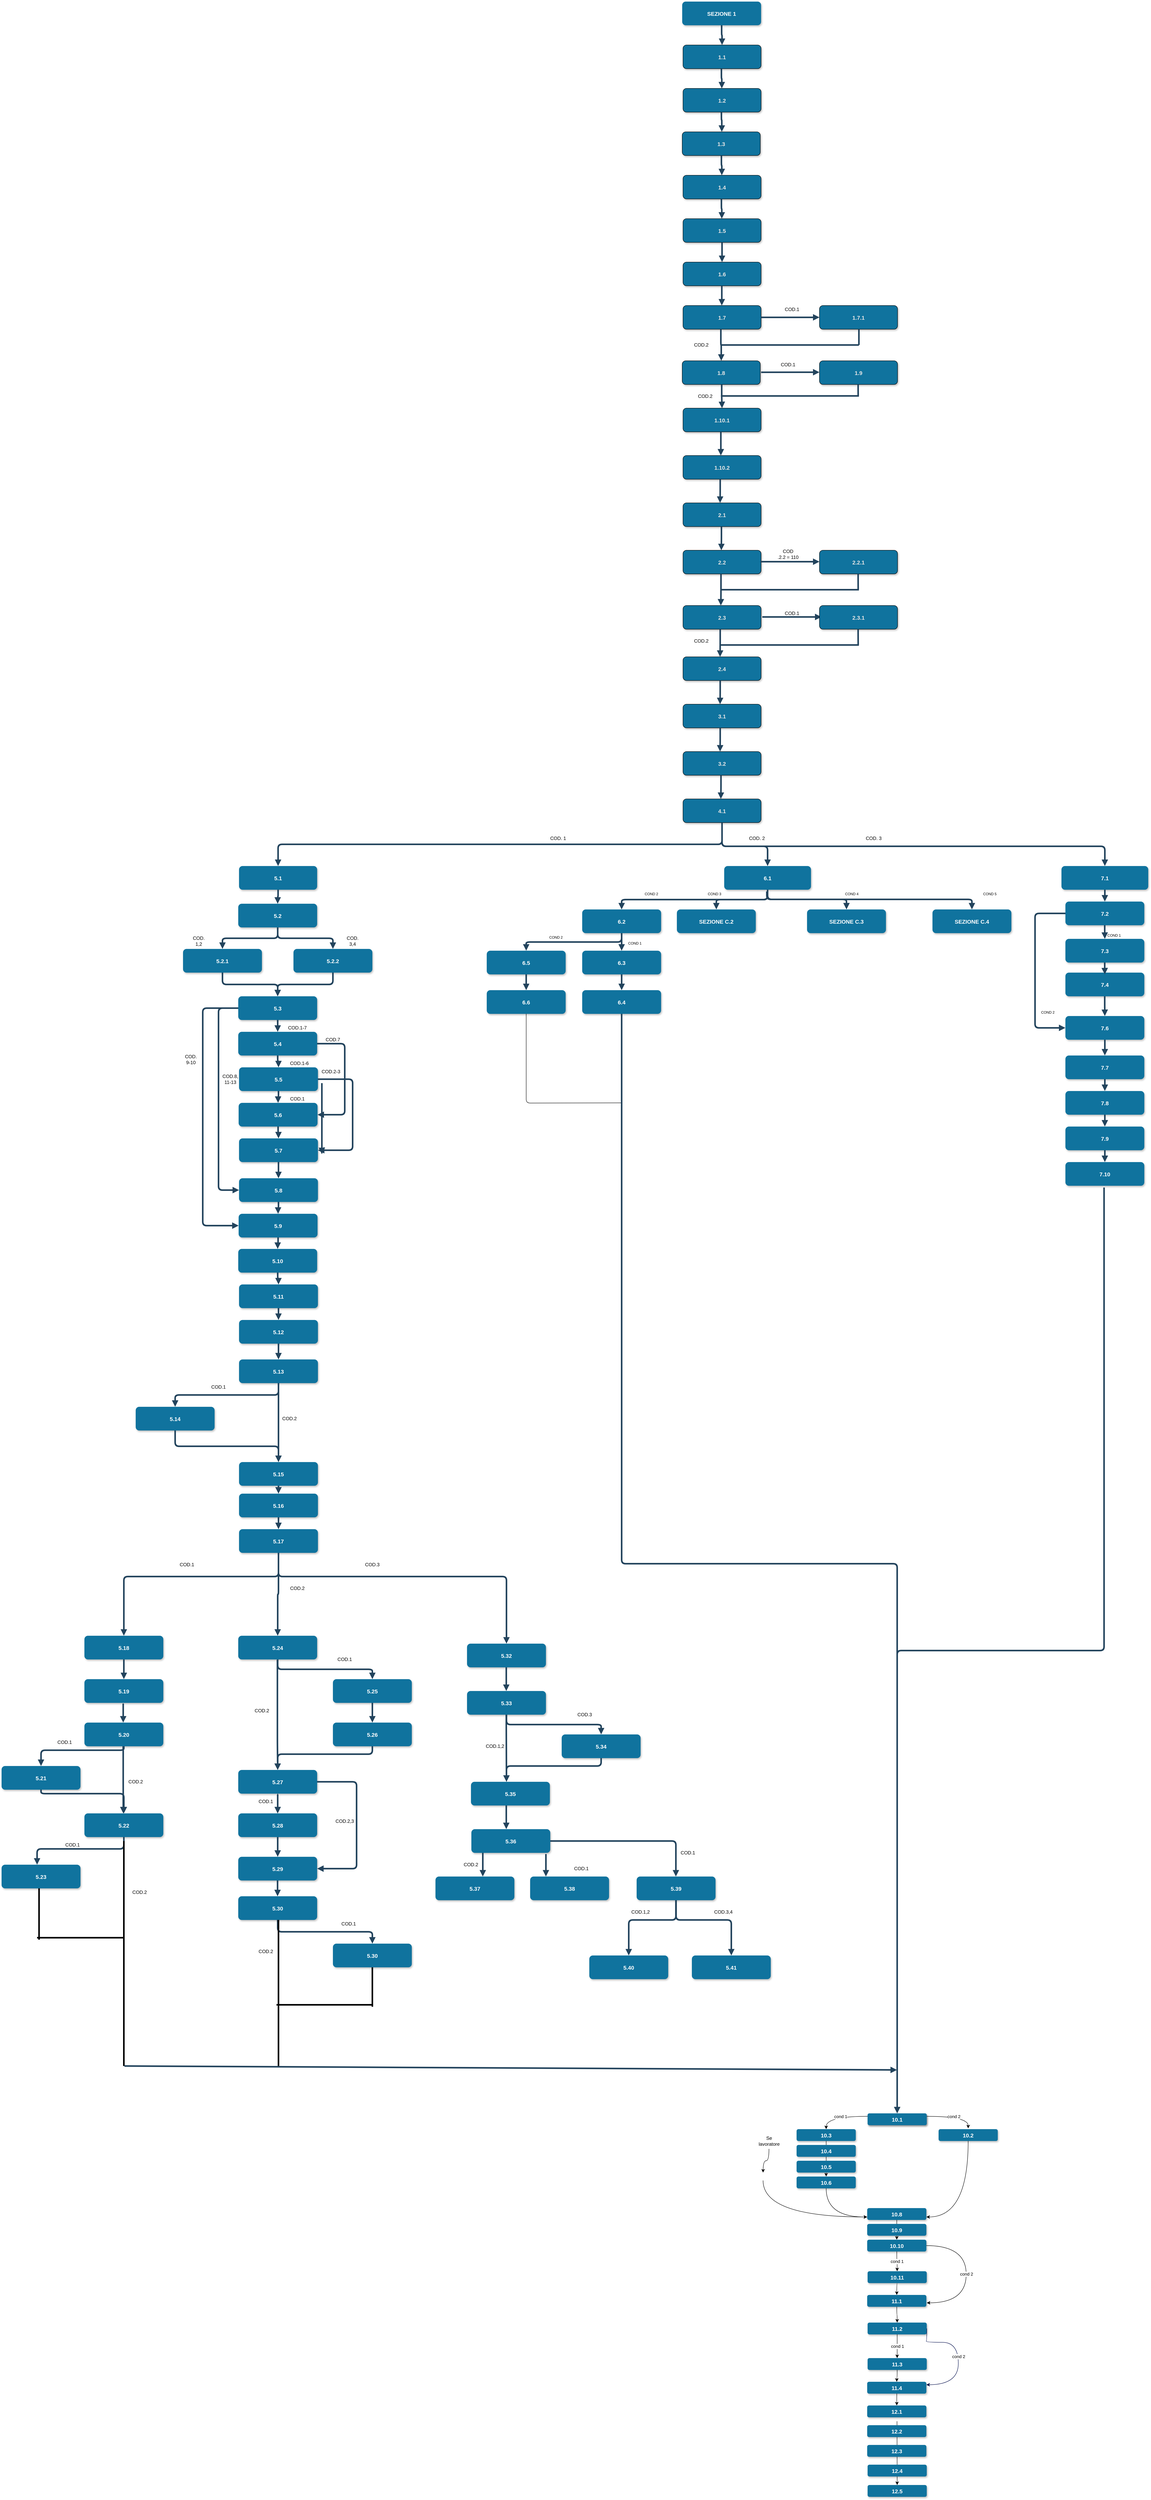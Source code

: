 <mxfile version="14.5.1" type="device"><diagram name="Page-1" id="97916047-d0de-89f5-080d-49f4d83e522f"><mxGraphModel dx="9129" dy="8057.5" grid="1" gridSize="10" guides="1" tooltips="1" connect="1" arrows="1" fold="1" page="1" pageScale="1.5" pageWidth="1169" pageHeight="827" background="#ffffff" math="0" shadow="0"><root><mxCell id="0"/><mxCell id="1" parent="0"/><mxCell id="2" value="SEZIONE 1" style="rounded=1;strokeColor=none;shadow=1;gradientColor=none;fontStyle=1;fontColor=#FFFFFF;fontSize=14;fillColor=#10739E;" parent="1" vertex="1"><mxGeometry x="1735.5" y="-3670" width="200" height="60" as="geometry"/></mxCell><mxCell id="3" value="1.1" style="rounded=1;shadow=1;fontStyle=1;fontSize=14;fillColor=#10739E;fontColor=#E6E6E6;" parent="1" vertex="1"><mxGeometry x="1737.5" y="-3560" width="198" height="60" as="geometry"/></mxCell><mxCell id="29" value="" style="edgeStyle=elbowEdgeStyle;elbow=vertical;strokeWidth=4;endArrow=block;endFill=1;fontStyle=1;strokeColor=#23445D;" parent="1" source="2" target="3" edge="1"><mxGeometry x="1075.5" y="-514.5" width="100" height="100" as="geometry"><mxPoint x="1075.5" y="-414.5" as="sourcePoint"/><mxPoint x="1175.5" y="-514.5" as="targetPoint"/></mxGeometry></mxCell><mxCell id="v5KDLtfoUQzJLCLhlwUp-55" value="" style="edgeStyle=elbowEdgeStyle;elbow=vertical;strokeWidth=4;endArrow=block;endFill=1;fontStyle=1;strokeColor=#23445D;" parent="1" edge="1"><mxGeometry x="1074.91" y="-404.5" width="100" height="100" as="geometry"><mxPoint x="1834.91" y="-3500" as="sourcePoint"/><mxPoint x="1835.91" y="-3450" as="targetPoint"/></mxGeometry></mxCell><mxCell id="v5KDLtfoUQzJLCLhlwUp-59" value="1.2" style="rounded=1;shadow=1;fontStyle=1;fontSize=14;fillColor=#10739E;fontColor=#E6E6E6;" parent="1" vertex="1"><mxGeometry x="1737.5" y="-3450" width="198" height="60" as="geometry"/></mxCell><mxCell id="v5KDLtfoUQzJLCLhlwUp-61" value="1.3" style="rounded=1;shadow=1;fontStyle=1;fontSize=14;fillColor=#10739E;fontColor=#E6E6E6;" parent="1" vertex="1"><mxGeometry x="1735.5" y="-3340" width="198" height="60" as="geometry"/></mxCell><mxCell id="v5KDLtfoUQzJLCLhlwUp-63" value="" style="edgeStyle=elbowEdgeStyle;elbow=vertical;strokeWidth=4;endArrow=block;endFill=1;fontStyle=1;strokeColor=#23445D;" parent="1" edge="1"><mxGeometry x="1074.91" y="-294.5" width="100" height="100" as="geometry"><mxPoint x="1834.91" y="-3390" as="sourcePoint"/><mxPoint x="1835.91" y="-3340" as="targetPoint"/><Array as="points"><mxPoint x="1844.91" y="-3370"/></Array></mxGeometry></mxCell><mxCell id="v5KDLtfoUQzJLCLhlwUp-64" value="" style="edgeStyle=elbowEdgeStyle;elbow=vertical;strokeWidth=4;endArrow=block;endFill=1;fontStyle=1;strokeColor=#23445D;" parent="1" edge="1"><mxGeometry x="1074.91" y="-184.5" width="100" height="100" as="geometry"><mxPoint x="1834.91" y="-3280" as="sourcePoint"/><mxPoint x="1835.91" y="-3230" as="targetPoint"/><Array as="points"/></mxGeometry></mxCell><mxCell id="v5KDLtfoUQzJLCLhlwUp-65" value="1.4" style="rounded=1;shadow=1;fontStyle=1;fontSize=14;fillColor=#10739E;fontColor=#E6E6E6;" parent="1" vertex="1"><mxGeometry x="1737.5" y="-3230" width="198" height="60" as="geometry"/></mxCell><mxCell id="v5KDLtfoUQzJLCLhlwUp-66" value="" style="edgeStyle=elbowEdgeStyle;elbow=vertical;strokeWidth=4;endArrow=block;endFill=1;fontStyle=1;strokeColor=#23445D;" parent="1" edge="1"><mxGeometry x="1074.91" y="-74.5" width="100" height="100" as="geometry"><mxPoint x="1834.91" y="-3170" as="sourcePoint"/><mxPoint x="1835.91" y="-3120" as="targetPoint"/><Array as="points"/></mxGeometry></mxCell><mxCell id="v5KDLtfoUQzJLCLhlwUp-67" value="1.5" style="rounded=1;shadow=1;fontStyle=1;fontSize=14;fillColor=#10739E;fontColor=#E6E6E6;" parent="1" vertex="1"><mxGeometry x="1737.5" y="-3120" width="198" height="60" as="geometry"/></mxCell><mxCell id="v5KDLtfoUQzJLCLhlwUp-68" value="1.6" style="rounded=1;shadow=1;fontStyle=1;fontSize=14;fillColor=#10739E;fontColor=#E6E6E6;" parent="1" vertex="1"><mxGeometry x="1737.5" y="-3010" width="198" height="60" as="geometry"/></mxCell><mxCell id="v5KDLtfoUQzJLCLhlwUp-69" value="" style="edgeStyle=elbowEdgeStyle;elbow=vertical;strokeWidth=4;endArrow=block;endFill=1;fontStyle=1;strokeColor=#23445D;exitX=0.5;exitY=1;exitDx=0;exitDy=0;" parent="1" source="v5KDLtfoUQzJLCLhlwUp-67" edge="1"><mxGeometry x="1083.5" y="55.5" width="100" height="100" as="geometry"><mxPoint x="1843.5" y="-3040" as="sourcePoint"/><mxPoint x="1836.5" y="-3010" as="targetPoint"/><Array as="points"/></mxGeometry></mxCell><mxCell id="v5KDLtfoUQzJLCLhlwUp-71" value="" style="edgeStyle=elbowEdgeStyle;elbow=vertical;strokeWidth=4;endArrow=block;endFill=1;fontStyle=1;strokeColor=#23445D;exitX=0.5;exitY=1;exitDx=0;exitDy=0;" parent="1" edge="1"><mxGeometry x="1082.91" y="165.5" width="100" height="100" as="geometry"><mxPoint x="1835.91" y="-2950" as="sourcePoint"/><mxPoint x="1835.91" y="-2900" as="targetPoint"/><Array as="points"/></mxGeometry></mxCell><mxCell id="v5KDLtfoUQzJLCLhlwUp-72" value="1.7" style="rounded=1;shadow=1;fontStyle=1;fontSize=14;fillColor=#10739E;fontColor=#E6E6E6;" parent="1" vertex="1"><mxGeometry x="1737.5" y="-2900" width="198" height="60" as="geometry"/></mxCell><mxCell id="v5KDLtfoUQzJLCLhlwUp-78" value="1.7.1" style="rounded=1;shadow=1;fontStyle=1;fontSize=14;fillColor=#10739E;fontColor=#E6E6E6;" parent="1" vertex="1"><mxGeometry x="2083.5" y="-2900" width="198" height="60" as="geometry"/></mxCell><mxCell id="v5KDLtfoUQzJLCLhlwUp-79" value="" style="edgeStyle=elbowEdgeStyle;elbow=vertical;strokeWidth=4;endArrow=none;endFill=0;fontStyle=1;strokeColor=#23445D;startArrow=none;startFill=0;" parent="1" edge="1"><mxGeometry x="1430.5" y="285.5" width="100" height="100" as="geometry"><mxPoint x="2183.5" y="-2840" as="sourcePoint"/><mxPoint x="2183.5" y="-2800" as="targetPoint"/><Array as="points"/></mxGeometry></mxCell><mxCell id="v5KDLtfoUQzJLCLhlwUp-81" value="1.8" style="rounded=1;shadow=1;fontStyle=1;fontSize=14;fillColor=#10739E;fontColor=#E6E6E6;" parent="1" vertex="1"><mxGeometry x="1735.5" y="-2760" width="198" height="60" as="geometry"/></mxCell><mxCell id="v5KDLtfoUQzJLCLhlwUp-82" value="" style="edgeStyle=elbowEdgeStyle;elbow=vertical;strokeWidth=4;endArrow=block;endFill=1;fontStyle=1;strokeColor=#23445D;exitX=1;exitY=0.5;exitDx=0;exitDy=0;entryX=0;entryY=0.5;entryDx=0;entryDy=0;" parent="1" source="v5KDLtfoUQzJLCLhlwUp-72" target="v5KDLtfoUQzJLCLhlwUp-78" edge="1"><mxGeometry x="1200.5" y="235.5" width="100" height="100" as="geometry"><mxPoint x="1953.5" y="-2880" as="sourcePoint"/><mxPoint x="1953.5" y="-2830" as="targetPoint"/><Array as="points"/></mxGeometry></mxCell><mxCell id="v5KDLtfoUQzJLCLhlwUp-86" value="" style="edgeStyle=elbowEdgeStyle;elbow=vertical;strokeWidth=4;endArrow=block;endFill=1;fontStyle=1;strokeColor=#23445D;exitX=0.5;exitY=1;exitDx=0;exitDy=0;entryX=0.5;entryY=0;entryDx=0;entryDy=0;" parent="1" target="v5KDLtfoUQzJLCLhlwUp-81" edge="1"><mxGeometry x="1080.5" y="275.5" width="100" height="100" as="geometry"><mxPoint x="1833.5" y="-2840" as="sourcePoint"/><mxPoint x="1833.5" y="-2790" as="targetPoint"/><Array as="points"/></mxGeometry></mxCell><mxCell id="v5KDLtfoUQzJLCLhlwUp-87" value="" style="edgeStyle=elbowEdgeStyle;elbow=vertical;strokeWidth=4;endArrow=none;endFill=0;fontStyle=1;strokeColor=#23445D;startArrow=none;startFill=0;" parent="1" edge="1"><mxGeometry x="1270.5" y="335.5" width="100" height="100" as="geometry"><mxPoint x="1833.5" y="-2800" as="sourcePoint"/><mxPoint x="2183.5" y="-2800" as="targetPoint"/><Array as="points"/></mxGeometry></mxCell><mxCell id="v5KDLtfoUQzJLCLhlwUp-89" value="COD.1" style="text;html=1;strokeColor=none;fillColor=none;align=center;verticalAlign=middle;whiteSpace=wrap;rounded=0;" parent="1" vertex="1"><mxGeometry x="1983.5" y="-2900" width="60" height="20" as="geometry"/></mxCell><mxCell id="v5KDLtfoUQzJLCLhlwUp-91" value="1.9" style="rounded=1;shadow=1;fontStyle=1;fontSize=14;fillColor=#10739E;fontColor=#E6E6E6;" parent="1" vertex="1"><mxGeometry x="2083.5" y="-2760" width="198" height="60" as="geometry"/></mxCell><mxCell id="v5KDLtfoUQzJLCLhlwUp-99" value="COD.2" style="text;html=1;strokeColor=none;fillColor=none;align=center;verticalAlign=middle;whiteSpace=wrap;rounded=0;" parent="1" vertex="1"><mxGeometry x="1753.5" y="-2810" width="60" height="20" as="geometry"/></mxCell><mxCell id="v5KDLtfoUQzJLCLhlwUp-100" value="COD.1" style="text;html=1;strokeColor=none;fillColor=none;align=center;verticalAlign=middle;whiteSpace=wrap;rounded=0;" parent="1" vertex="1"><mxGeometry x="1973.5" y="-2760" width="60" height="20" as="geometry"/></mxCell><mxCell id="v5KDLtfoUQzJLCLhlwUp-101" value="" style="edgeStyle=elbowEdgeStyle;elbow=vertical;strokeWidth=4;endArrow=block;endFill=1;fontStyle=1;strokeColor=#23445D;exitX=1;exitY=0.5;exitDx=0;exitDy=0;entryX=0;entryY=0.5;entryDx=0;entryDy=0;" parent="1" edge="1"><mxGeometry x="1200.5" y="374.67" width="100" height="100" as="geometry"><mxPoint x="1935.5" y="-2730.83" as="sourcePoint"/><mxPoint x="2083.5" y="-2730.83" as="targetPoint"/><Array as="points"/></mxGeometry></mxCell><mxCell id="v5KDLtfoUQzJLCLhlwUp-102" value="" style="edgeStyle=elbowEdgeStyle;elbow=vertical;strokeWidth=4;endArrow=block;endFill=1;fontStyle=1;strokeColor=#23445D;exitX=0.5;exitY=1;exitDx=0;exitDy=0;" parent="1" edge="1"><mxGeometry x="1082.67" y="415.5" width="100" height="100" as="geometry"><mxPoint x="1835.67" y="-2700" as="sourcePoint"/><mxPoint x="1836.5" y="-2640" as="targetPoint"/><Array as="points"/></mxGeometry></mxCell><mxCell id="v5KDLtfoUQzJLCLhlwUp-103" value="1.10.1" style="rounded=1;shadow=1;fontStyle=1;fontSize=14;fillColor=#10739E;fontColor=#E6E6E6;" parent="1" vertex="1"><mxGeometry x="1737.5" y="-2640" width="198" height="60" as="geometry"/></mxCell><mxCell id="v5KDLtfoUQzJLCLhlwUp-104" value="COD.2" style="text;html=1;strokeColor=none;fillColor=none;align=center;verticalAlign=middle;whiteSpace=wrap;rounded=0;" parent="1" vertex="1"><mxGeometry x="1763.5" y="-2680" width="60" height="20" as="geometry"/></mxCell><mxCell id="v5KDLtfoUQzJLCLhlwUp-105" value="" style="edgeStyle=elbowEdgeStyle;elbow=vertical;strokeWidth=4;endArrow=block;endFill=1;fontStyle=1;strokeColor=#23445D;" parent="1" edge="1"><mxGeometry x="1080.5" y="555.5" width="100" height="100" as="geometry"><mxPoint x="1833.5" y="-2580" as="sourcePoint"/><mxPoint x="1833.5" y="-2520" as="targetPoint"/><Array as="points"/></mxGeometry></mxCell><mxCell id="v5KDLtfoUQzJLCLhlwUp-106" value="1.10.2" style="rounded=1;shadow=1;fontStyle=1;fontSize=14;fillColor=#10739E;fontColor=#E6E6E6;" parent="1" vertex="1"><mxGeometry x="1737.5" y="-2520" width="198" height="60" as="geometry"/></mxCell><mxCell id="v5KDLtfoUQzJLCLhlwUp-109" value="2.1" style="rounded=1;shadow=1;fontStyle=1;fontSize=14;fillColor=#10739E;fontColor=#E6E6E6;" parent="1" vertex="1"><mxGeometry x="1737.5" y="-2400" width="198" height="60" as="geometry"/></mxCell><mxCell id="v5KDLtfoUQzJLCLhlwUp-110" value="" style="edgeStyle=elbowEdgeStyle;elbow=vertical;strokeWidth=4;endArrow=none;endFill=0;fontStyle=1;strokeColor=#23445D;startArrow=none;startFill=0;" parent="1" edge="1"><mxGeometry x="1270.5" y="464.67" width="100" height="100" as="geometry"><mxPoint x="1833.5" y="-2670.83" as="sourcePoint"/><mxPoint x="2183.5" y="-2670.83" as="targetPoint"/><Array as="points"/></mxGeometry></mxCell><mxCell id="v5KDLtfoUQzJLCLhlwUp-113" value="" style="edgeStyle=elbowEdgeStyle;elbow=vertical;strokeWidth=4;endArrow=none;endFill=0;fontStyle=1;strokeColor=#23445D;startArrow=none;startFill=0;" parent="1" edge="1"><mxGeometry x="1428.67" y="415.5" width="100" height="100" as="geometry"><mxPoint x="2181.5" y="-2700" as="sourcePoint"/><mxPoint x="2181.67" y="-2670" as="targetPoint"/><Array as="points"/></mxGeometry></mxCell><mxCell id="v5KDLtfoUQzJLCLhlwUp-114" value="" style="edgeStyle=elbowEdgeStyle;elbow=vertical;strokeWidth=4;endArrow=block;endFill=1;fontStyle=1;strokeColor=#23445D;" parent="1" edge="1"><mxGeometry x="1078.83" y="685.5" width="100" height="100" as="geometry"><mxPoint x="1831.83" y="-2460" as="sourcePoint"/><mxPoint x="1831.5" y="-2400" as="targetPoint"/><Array as="points"/></mxGeometry></mxCell><mxCell id="v5KDLtfoUQzJLCLhlwUp-115" value="2.2" style="rounded=1;shadow=1;fontStyle=1;fontSize=14;fillColor=#10739E;fontColor=#E6E6E6;" parent="1" vertex="1"><mxGeometry x="1737.5" y="-2280" width="198" height="60" as="geometry"/></mxCell><mxCell id="v5KDLtfoUQzJLCLhlwUp-116" value="2.3" style="rounded=1;shadow=1;fontStyle=1;fontSize=14;fillColor=#10739E;fontColor=#E6E6E6;" parent="1" vertex="1"><mxGeometry x="1737.5" y="-2140" width="198" height="60" as="geometry"/></mxCell><mxCell id="v5KDLtfoUQzJLCLhlwUp-117" value="2.4" style="rounded=1;shadow=1;fontStyle=1;fontSize=14;fillColor=#10739E;fontColor=#E6E6E6;" parent="1" vertex="1"><mxGeometry x="1737.5" y="-2010" width="198" height="60" as="geometry"/></mxCell><mxCell id="v5KDLtfoUQzJLCLhlwUp-118" value="" style="edgeStyle=elbowEdgeStyle;elbow=vertical;strokeWidth=4;endArrow=block;endFill=1;fontStyle=1;strokeColor=#23445D;" parent="1" edge="1"><mxGeometry x="1082.0" y="805.5" width="100" height="100" as="geometry"><mxPoint x="1835" y="-2340" as="sourcePoint"/><mxPoint x="1834.67" y="-2280" as="targetPoint"/><Array as="points"/></mxGeometry></mxCell><mxCell id="v5KDLtfoUQzJLCLhlwUp-119" value="" style="edgeStyle=elbowEdgeStyle;elbow=vertical;strokeWidth=4;endArrow=block;endFill=1;fontStyle=1;strokeColor=#23445D;" parent="1" edge="1"><mxGeometry x="1190.5" y="894.67" width="100" height="100" as="geometry"><mxPoint x="1933.5" y="-2251" as="sourcePoint"/><mxPoint x="2083.5" y="-2250.83" as="targetPoint"/><Array as="points"/></mxGeometry></mxCell><mxCell id="v5KDLtfoUQzJLCLhlwUp-120" value="2.2.1" style="rounded=1;shadow=1;fontStyle=1;fontSize=14;fillColor=#10739E;fontColor=#E6E6E6;" parent="1" vertex="1"><mxGeometry x="2083.5" y="-2280" width="198" height="60" as="geometry"/></mxCell><mxCell id="v5KDLtfoUQzJLCLhlwUp-121" value="COD&lt;br&gt;.2.2 = 110" style="text;html=1;strokeColor=none;fillColor=none;align=center;verticalAlign=middle;whiteSpace=wrap;rounded=0;" parent="1" vertex="1"><mxGeometry x="1973.5" y="-2280" width="60" height="20" as="geometry"/></mxCell><mxCell id="v5KDLtfoUQzJLCLhlwUp-122" value="" style="edgeStyle=elbowEdgeStyle;elbow=vertical;strokeWidth=4;endArrow=none;endFill=0;fontStyle=1;strokeColor=#23445D;startArrow=none;startFill=0;" parent="1" edge="1"><mxGeometry x="1428.67" y="905.5" width="100" height="100" as="geometry"><mxPoint x="2181.5" y="-2220" as="sourcePoint"/><mxPoint x="2181.67" y="-2180" as="targetPoint"/><Array as="points"/></mxGeometry></mxCell><mxCell id="v5KDLtfoUQzJLCLhlwUp-123" value="" style="edgeStyle=elbowEdgeStyle;elbow=vertical;strokeWidth=4;endArrow=none;endFill=0;fontStyle=1;strokeColor=#23445D;startArrow=none;startFill=0;" parent="1" edge="1"><mxGeometry x="1270.5" y="955.5" width="100" height="100" as="geometry"><mxPoint x="1833.5" y="-2180" as="sourcePoint"/><mxPoint x="2183.5" y="-2180" as="targetPoint"/><Array as="points"/></mxGeometry></mxCell><mxCell id="v5KDLtfoUQzJLCLhlwUp-125" value="" style="edgeStyle=elbowEdgeStyle;elbow=vertical;strokeWidth=4;endArrow=block;endFill=1;fontStyle=1;strokeColor=#23445D;" parent="1" edge="1"><mxGeometry x="1080.83" y="925.5" width="100" height="100" as="geometry"><mxPoint x="1833.83" y="-2220" as="sourcePoint"/><mxPoint x="1833.5" y="-2140" as="targetPoint"/><Array as="points"/></mxGeometry></mxCell><mxCell id="v5KDLtfoUQzJLCLhlwUp-126" value="" style="edgeStyle=elbowEdgeStyle;elbow=vertical;strokeWidth=4;endArrow=block;endFill=1;fontStyle=1;strokeColor=#23445D;" parent="1" edge="1"><mxGeometry x="1195.5" y="1034.67" width="100" height="100" as="geometry"><mxPoint x="1938.5" y="-2111" as="sourcePoint"/><mxPoint x="2088.5" y="-2110.83" as="targetPoint"/><Array as="points"/></mxGeometry></mxCell><mxCell id="v5KDLtfoUQzJLCLhlwUp-127" value="COD.1" style="text;html=1;strokeColor=none;fillColor=none;align=center;verticalAlign=middle;whiteSpace=wrap;rounded=0;" parent="1" vertex="1"><mxGeometry x="1983.5" y="-2130" width="60" height="20" as="geometry"/></mxCell><mxCell id="v5KDLtfoUQzJLCLhlwUp-128" value="2.3.1" style="rounded=1;shadow=1;fontStyle=1;fontSize=14;fillColor=#10739E;fontColor=#E6E6E6;" parent="1" vertex="1"><mxGeometry x="2083.5" y="-2140" width="198" height="60" as="geometry"/></mxCell><mxCell id="v5KDLtfoUQzJLCLhlwUp-130" value="" style="edgeStyle=elbowEdgeStyle;elbow=vertical;strokeWidth=4;endArrow=block;endFill=1;fontStyle=1;strokeColor=#23445D;" parent="1" edge="1"><mxGeometry x="1078.83" y="1065.5" width="100" height="100" as="geometry"><mxPoint x="1831.83" y="-2080" as="sourcePoint"/><mxPoint x="1831.5" y="-2010" as="targetPoint"/><Array as="points"/></mxGeometry></mxCell><mxCell id="v5KDLtfoUQzJLCLhlwUp-133" value="COD.2" style="text;html=1;strokeColor=none;fillColor=none;align=center;verticalAlign=middle;whiteSpace=wrap;rounded=0;" parent="1" vertex="1"><mxGeometry x="1753.5" y="-2060" width="60" height="20" as="geometry"/></mxCell><mxCell id="v5KDLtfoUQzJLCLhlwUp-134" value="" style="edgeStyle=elbowEdgeStyle;elbow=vertical;strokeWidth=4;endArrow=none;endFill=0;fontStyle=1;strokeColor=#23445D;startArrow=none;startFill=0;" parent="1" edge="1"><mxGeometry x="1270.5" y="1095.5" width="100" height="100" as="geometry"><mxPoint x="1833.5" y="-2040" as="sourcePoint"/><mxPoint x="2183.5" y="-2040" as="targetPoint"/><Array as="points"/></mxGeometry></mxCell><mxCell id="v5KDLtfoUQzJLCLhlwUp-135" value="" style="edgeStyle=elbowEdgeStyle;elbow=vertical;strokeWidth=4;endArrow=none;endFill=0;fontStyle=1;strokeColor=#23445D;startArrow=none;startFill=0;" parent="1" edge="1"><mxGeometry x="1428.67" y="1045.5" width="100" height="100" as="geometry"><mxPoint x="2181.5" y="-2080" as="sourcePoint"/><mxPoint x="2181.67" y="-2040" as="targetPoint"/><Array as="points"/></mxGeometry></mxCell><mxCell id="v5KDLtfoUQzJLCLhlwUp-136" value="3.1" style="rounded=1;shadow=1;fontStyle=1;fontSize=14;fillColor=#10739E;fontColor=#E6E6E6;" parent="1" vertex="1"><mxGeometry x="1737.5" y="-1890" width="198" height="60" as="geometry"/></mxCell><mxCell id="v5KDLtfoUQzJLCLhlwUp-137" value="" style="edgeStyle=elbowEdgeStyle;elbow=vertical;strokeWidth=4;endArrow=block;endFill=1;fontStyle=1;strokeColor=#23445D;" parent="1" edge="1"><mxGeometry x="1078.83" y="1195.5" width="100" height="100" as="geometry"><mxPoint x="1831.83" y="-1950" as="sourcePoint"/><mxPoint x="1831.5" y="-1890" as="targetPoint"/><Array as="points"/></mxGeometry></mxCell><mxCell id="v5KDLtfoUQzJLCLhlwUp-138" value="" style="edgeStyle=elbowEdgeStyle;elbow=vertical;strokeWidth=4;endArrow=block;endFill=1;fontStyle=1;strokeColor=#23445D;" parent="1" edge="1"><mxGeometry x="1078.83" y="1315.5" width="100" height="100" as="geometry"><mxPoint x="1831.83" y="-1830" as="sourcePoint"/><mxPoint x="1831.5" y="-1770" as="targetPoint"/><Array as="points"/></mxGeometry></mxCell><mxCell id="v5KDLtfoUQzJLCLhlwUp-139" value="3.2" style="rounded=1;shadow=1;fontStyle=1;fontSize=14;fillColor=#10739E;fontColor=#E6E6E6;" parent="1" vertex="1"><mxGeometry x="1737.5" y="-1770" width="198" height="60" as="geometry"/></mxCell><mxCell id="v5KDLtfoUQzJLCLhlwUp-140" value="" style="edgeStyle=elbowEdgeStyle;elbow=vertical;strokeWidth=4;endArrow=block;endFill=1;fontStyle=1;strokeColor=#23445D;" parent="1" edge="1"><mxGeometry x="1080.83" y="1435.5" width="100" height="100" as="geometry"><mxPoint x="1833.83" y="-1710" as="sourcePoint"/><mxPoint x="1833.5" y="-1650" as="targetPoint"/><Array as="points"/></mxGeometry></mxCell><mxCell id="v5KDLtfoUQzJLCLhlwUp-141" value="4.1" style="rounded=1;shadow=1;fontStyle=1;fontSize=14;fillColor=#10739E;fontColor=#E6E6E6;" parent="1" vertex="1"><mxGeometry x="1737.5" y="-1650" width="198" height="60" as="geometry"/></mxCell><mxCell id="PUwIuAs4u_RtAsVop70R-92" value="" style="edgeStyle=elbowEdgeStyle;elbow=vertical;strokeWidth=4;endArrow=block;endFill=1;fontStyle=1;strokeColor=#23445D;exitX=0.5;exitY=1;exitDx=0;exitDy=0;entryX=0.5;entryY=0;entryDx=0;entryDy=0;" parent="1" source="v5KDLtfoUQzJLCLhlwUp-141" target="RPDpGF6vM2iwLWRle-dt-30" edge="1"><mxGeometry x="594.41" y="1605.5" width="100" height="100" as="geometry"><mxPoint x="1347.41" y="-1540" as="sourcePoint"/><mxPoint x="922.0" y="-1480" as="targetPoint"/><Array as="points"/></mxGeometry></mxCell><mxCell id="PUwIuAs4u_RtAsVop70R-94" value="COD. 1" style="text;html=1;strokeColor=none;fillColor=none;align=center;verticalAlign=middle;whiteSpace=wrap;rounded=0;" parent="1" vertex="1"><mxGeometry x="1385.5" y="-1560" width="70" height="20" as="geometry"/></mxCell><mxCell id="PUwIuAs4u_RtAsVop70R-95" value="7.1" style="rounded=1;fillColor=#10739E;strokeColor=none;shadow=1;gradientColor=none;fontStyle=1;fontColor=#FFFFFF;fontSize=14;" parent="1" vertex="1"><mxGeometry x="2697" y="-1480" width="220" height="60" as="geometry"/></mxCell><mxCell id="PUwIuAs4u_RtAsVop70R-96" value="7.2" style="rounded=1;fillColor=#10739E;strokeColor=none;shadow=1;gradientColor=none;fontStyle=1;fontColor=#FFFFFF;fontSize=14;" parent="1" vertex="1"><mxGeometry x="2707" y="-1390" width="200" height="60" as="geometry"/></mxCell><mxCell id="PUwIuAs4u_RtAsVop70R-97" value="7.3" style="rounded=1;fillColor=#10739E;strokeColor=none;shadow=1;gradientColor=none;fontStyle=1;fontColor=#FFFFFF;fontSize=14;" parent="1" vertex="1"><mxGeometry x="2707" y="-1295.5" width="200" height="60" as="geometry"/></mxCell><mxCell id="PUwIuAs4u_RtAsVop70R-98" value="7.4" style="rounded=1;fillColor=#10739E;strokeColor=none;shadow=1;gradientColor=none;fontStyle=1;fontColor=#FFFFFF;fontSize=14;" parent="1" vertex="1"><mxGeometry x="2707" y="-1210" width="200" height="60" as="geometry"/></mxCell><mxCell id="PUwIuAs4u_RtAsVop70R-99" value="7.6" style="rounded=1;fillColor=#10739E;strokeColor=none;shadow=1;gradientColor=none;fontStyle=1;fontColor=#FFFFFF;fontSize=14;" parent="1" vertex="1"><mxGeometry x="2707" y="-1100" width="200" height="60" as="geometry"/></mxCell><mxCell id="PUwIuAs4u_RtAsVop70R-100" value="" style="edgeStyle=elbowEdgeStyle;elbow=vertical;strokeWidth=4;endArrow=block;endFill=1;fontStyle=1;strokeColor=#23445D;" parent="1" source="PUwIuAs4u_RtAsVop70R-95" target="PUwIuAs4u_RtAsVop70R-96" edge="1"><mxGeometry x="2057" y="-1680" width="100" height="100" as="geometry"><mxPoint x="2057" y="-1580" as="sourcePoint"/><mxPoint x="2157" y="-1680" as="targetPoint"/></mxGeometry></mxCell><mxCell id="PUwIuAs4u_RtAsVop70R-101" value="&lt;font style=&quot;font-size: 9px&quot;&gt;COND 1&lt;/font&gt;" style="text;html=1;align=center;verticalAlign=middle;resizable=0;points=[];autosize=1;" parent="1" vertex="1"><mxGeometry x="2805" y="-1315.5" width="50" height="20" as="geometry"/></mxCell><mxCell id="PUwIuAs4u_RtAsVop70R-102" value="" style="edgeStyle=elbowEdgeStyle;elbow=vertical;strokeWidth=4;endArrow=block;endFill=1;fontStyle=1;strokeColor=#23445D;exitX=0.5;exitY=1;exitDx=0;exitDy=0;" parent="1" edge="1"><mxGeometry x="2466.16" y="-1675.5" width="100" height="100" as="geometry"><mxPoint x="2806.66" y="-1235.5" as="sourcePoint"/><mxPoint x="2807.0" y="-1205.5" as="targetPoint"/></mxGeometry></mxCell><mxCell id="PUwIuAs4u_RtAsVop70R-103" value="" style="edgeStyle=elbowEdgeStyle;elbow=vertical;strokeWidth=4;endArrow=block;endFill=1;fontStyle=1;strokeColor=#23445D;exitX=0.5;exitY=1;exitDx=0;exitDy=0;" parent="1" target="PUwIuAs4u_RtAsVop70R-97" edge="1"><mxGeometry x="2466.16" y="-1770" width="100" height="100" as="geometry"><mxPoint x="2806.66" y="-1330" as="sourcePoint"/><mxPoint x="2806.66" y="-1285.5" as="targetPoint"/></mxGeometry></mxCell><mxCell id="PUwIuAs4u_RtAsVop70R-104" value="" style="edgeStyle=elbowEdgeStyle;elbow=vertical;strokeWidth=4;endArrow=block;endFill=1;fontStyle=1;strokeColor=#23445D;exitX=0.5;exitY=1;exitDx=0;exitDy=0;entryX=0.5;entryY=0;entryDx=0;entryDy=0;" parent="1" target="PUwIuAs4u_RtAsVop70R-99" edge="1"><mxGeometry x="2466.16" y="-1590" width="100" height="100" as="geometry"><mxPoint x="2806.66" y="-1150" as="sourcePoint"/><mxPoint x="2807" y="-1115.5" as="targetPoint"/></mxGeometry></mxCell><mxCell id="PUwIuAs4u_RtAsVop70R-105" value="" style="edgeStyle=elbowEdgeStyle;elbow=vertical;strokeWidth=4;endArrow=block;endFill=1;fontStyle=1;strokeColor=#23445D;exitX=0;exitY=0.5;exitDx=0;exitDy=0;entryX=0;entryY=0.5;entryDx=0;entryDy=0;" parent="1" source="PUwIuAs4u_RtAsVop70R-96" target="PUwIuAs4u_RtAsVop70R-99" edge="1"><mxGeometry x="2040" y="-1355.5" width="100" height="100" as="geometry"><mxPoint x="2662" y="-1110" as="sourcePoint"/><mxPoint x="2420" y="-1065.5" as="targetPoint"/><Array as="points"><mxPoint x="2630" y="-960"/></Array></mxGeometry></mxCell><mxCell id="PUwIuAs4u_RtAsVop70R-106" value="&lt;font style=&quot;font-size: 9px&quot;&gt;COND 2&lt;/font&gt;" style="text;html=1;align=center;verticalAlign=middle;resizable=0;points=[];autosize=1;" parent="1" vertex="1"><mxGeometry x="2637" y="-1120" width="50" height="20" as="geometry"/></mxCell><mxCell id="PUwIuAs4u_RtAsVop70R-107" value="7.7" style="rounded=1;fillColor=#10739E;strokeColor=none;shadow=1;gradientColor=none;fontStyle=1;fontColor=#FFFFFF;fontSize=14;" parent="1" vertex="1"><mxGeometry x="2707" y="-1000" width="200" height="60" as="geometry"/></mxCell><mxCell id="PUwIuAs4u_RtAsVop70R-108" value="7.8" style="rounded=1;fillColor=#10739E;strokeColor=none;shadow=1;gradientColor=none;fontStyle=1;fontColor=#FFFFFF;fontSize=14;" parent="1" vertex="1"><mxGeometry x="2707" y="-910" width="200" height="60" as="geometry"/></mxCell><mxCell id="PUwIuAs4u_RtAsVop70R-109" value="7.9" style="rounded=1;fillColor=#10739E;strokeColor=none;shadow=1;gradientColor=none;fontStyle=1;fontColor=#FFFFFF;fontSize=14;" parent="1" vertex="1"><mxGeometry x="2707" y="-820" width="200" height="60" as="geometry"/></mxCell><mxCell id="PUwIuAs4u_RtAsVop70R-110" value="7.10" style="rounded=1;fillColor=#10739E;strokeColor=none;shadow=1;gradientColor=none;fontStyle=1;fontColor=#FFFFFF;fontSize=14;" parent="1" vertex="1"><mxGeometry x="2707" y="-730" width="200" height="60" as="geometry"/></mxCell><mxCell id="PUwIuAs4u_RtAsVop70R-111" value="" style="edgeStyle=elbowEdgeStyle;elbow=vertical;strokeWidth=4;endArrow=block;endFill=1;fontStyle=1;strokeColor=#23445D;entryX=0.5;entryY=0;entryDx=0;entryDy=0;exitX=0.5;exitY=1;exitDx=0;exitDy=0;" parent="1" source="PUwIuAs4u_RtAsVop70R-108" target="PUwIuAs4u_RtAsVop70R-109" edge="1"><mxGeometry x="2466.16" y="-1315.5" width="100" height="100" as="geometry"><mxPoint x="2807" y="-860" as="sourcePoint"/><mxPoint x="2807" y="-845.5" as="targetPoint"/></mxGeometry></mxCell><mxCell id="PUwIuAs4u_RtAsVop70R-112" value="" style="edgeStyle=elbowEdgeStyle;elbow=vertical;strokeWidth=4;endArrow=block;endFill=1;fontStyle=1;strokeColor=#23445D;exitX=0.5;exitY=1;exitDx=0;exitDy=0;" parent="1" source="PUwIuAs4u_RtAsVop70R-107" target="PUwIuAs4u_RtAsVop70R-108" edge="1"><mxGeometry x="2466.16" y="-1410" width="100" height="100" as="geometry"><mxPoint x="2807" y="-950" as="sourcePoint"/><mxPoint x="2806.66" y="-925.5" as="targetPoint"/></mxGeometry></mxCell><mxCell id="PUwIuAs4u_RtAsVop70R-113" value="" style="edgeStyle=elbowEdgeStyle;elbow=vertical;strokeWidth=4;endArrow=block;endFill=1;fontStyle=1;strokeColor=#23445D;entryX=0.5;entryY=0;entryDx=0;entryDy=0;" parent="1" target="PUwIuAs4u_RtAsVop70R-110" edge="1"><mxGeometry x="2466.16" y="-1230" width="100" height="100" as="geometry"><mxPoint x="2807.0" y="-760" as="sourcePoint"/><mxPoint x="2807" y="-755.5" as="targetPoint"/></mxGeometry></mxCell><mxCell id="PUwIuAs4u_RtAsVop70R-114" value="" style="edgeStyle=elbowEdgeStyle;elbow=vertical;strokeWidth=4;endArrow=block;endFill=1;fontStyle=1;strokeColor=#23445D;entryX=0.5;entryY=0;entryDx=0;entryDy=0;exitX=0.5;exitY=1;exitDx=0;exitDy=0;" parent="1" source="PUwIuAs4u_RtAsVop70R-99" target="PUwIuAs4u_RtAsVop70R-107" edge="1"><mxGeometry x="2464.5" y="-1490" width="100" height="100" as="geometry"><mxPoint x="2807" y="-1030" as="sourcePoint"/><mxPoint x="2805" y="-1033" as="targetPoint"/></mxGeometry></mxCell><mxCell id="PUwIuAs4u_RtAsVop70R-115" value="" style="edgeStyle=elbowEdgeStyle;elbow=vertical;strokeWidth=4;endArrow=block;endFill=1;fontStyle=1;strokeColor=#23445D;entryX=0.5;entryY=0;entryDx=0;entryDy=0;exitX=0.5;exitY=1;exitDx=0;exitDy=0;" parent="1" source="v5KDLtfoUQzJLCLhlwUp-141" target="PUwIuAs4u_RtAsVop70R-95" edge="1"><mxGeometry x="604.41" y="1615.5" width="100" height="100" as="geometry"><mxPoint x="1795.5" y="-1580" as="sourcePoint"/><mxPoint x="1357.08" y="-1470" as="targetPoint"/><Array as="points"><mxPoint x="1985.5" y="-1530"/><mxPoint x="1985.5" y="-1530"/></Array></mxGeometry></mxCell><mxCell id="PUwIuAs4u_RtAsVop70R-116" value="COD. 3" style="text;html=1;strokeColor=none;fillColor=none;align=center;verticalAlign=middle;whiteSpace=wrap;rounded=0;" parent="1" vertex="1"><mxGeometry x="2185.5" y="-1560" width="70" height="20" as="geometry"/></mxCell><mxCell id="PUwIuAs4u_RtAsVop70R-117" value="6.1" style="rounded=1;fillColor=#10739E;strokeColor=none;shadow=1;gradientColor=none;fontStyle=1;fontColor=#FFFFFF;fontSize=14;" parent="1" vertex="1"><mxGeometry x="1842" y="-1480" width="220" height="60" as="geometry"/></mxCell><mxCell id="PUwIuAs4u_RtAsVop70R-118" value="6.2" style="rounded=1;fillColor=#10739E;strokeColor=none;shadow=1;gradientColor=none;fontStyle=1;fontColor=#FFFFFF;fontSize=14;" parent="1" vertex="1"><mxGeometry x="1482" y="-1370" width="200" height="60" as="geometry"/></mxCell><mxCell id="PUwIuAs4u_RtAsVop70R-119" value="SEZIONE C.2" style="rounded=1;fillColor=#10739E;strokeColor=none;shadow=1;gradientColor=none;fontStyle=1;fontColor=#FFFFFF;fontSize=14;" parent="1" vertex="1"><mxGeometry x="1722" y="-1370" width="200" height="60" as="geometry"/></mxCell><mxCell id="PUwIuAs4u_RtAsVop70R-120" value="SEZIONE C.3" style="rounded=1;fillColor=#10739E;strokeColor=none;shadow=1;gradientColor=none;fontStyle=1;fontColor=#FFFFFF;fontSize=14;" parent="1" vertex="1"><mxGeometry x="2052" y="-1370" width="200" height="60" as="geometry"/></mxCell><mxCell id="PUwIuAs4u_RtAsVop70R-121" value="SEZIONE C.4" style="rounded=1;fillColor=#10739E;strokeColor=none;shadow=1;gradientColor=none;fontStyle=1;fontColor=#FFFFFF;fontSize=14;" parent="1" vertex="1"><mxGeometry x="2370" y="-1370" width="200" height="60" as="geometry"/></mxCell><mxCell id="PUwIuAs4u_RtAsVop70R-122" value="6.3" style="rounded=1;fillColor=#10739E;strokeColor=none;shadow=1;gradientColor=none;fontStyle=1;fontColor=#FFFFFF;fontSize=14;" parent="1" vertex="1"><mxGeometry x="1482" y="-1265.5" width="200" height="60" as="geometry"/></mxCell><mxCell id="PUwIuAs4u_RtAsVop70R-123" value="6.4" style="rounded=1;fillColor=#10739E;strokeColor=none;shadow=1;gradientColor=none;fontStyle=1;fontColor=#FFFFFF;fontSize=14;" parent="1" vertex="1"><mxGeometry x="1482" y="-1165.5" width="200" height="60" as="geometry"/></mxCell><mxCell id="PUwIuAs4u_RtAsVop70R-124" value="6.5" style="rounded=1;fillColor=#10739E;strokeColor=none;shadow=1;gradientColor=none;fontStyle=1;fontColor=#FFFFFF;fontSize=14;" parent="1" vertex="1"><mxGeometry x="1240" y="-1265.5" width="200" height="60" as="geometry"/></mxCell><mxCell id="PUwIuAs4u_RtAsVop70R-125" value="6.6" style="rounded=1;fillColor=#10739E;strokeColor=none;shadow=1;gradientColor=none;fontStyle=1;fontColor=#FFFFFF;fontSize=14;" parent="1" vertex="1"><mxGeometry x="1240" y="-1165.5" width="200" height="60" as="geometry"/></mxCell><mxCell id="PUwIuAs4u_RtAsVop70R-126" value="" style="edgeStyle=elbowEdgeStyle;elbow=vertical;strokeWidth=4;endArrow=block;endFill=1;fontStyle=1;strokeColor=#23445D;" parent="1" source="PUwIuAs4u_RtAsVop70R-117" target="PUwIuAs4u_RtAsVop70R-119" edge="1"><mxGeometry x="1202" y="-1660" width="100" height="100" as="geometry"><mxPoint x="1202" y="-1560" as="sourcePoint"/><mxPoint x="1302" y="-1660" as="targetPoint"/></mxGeometry></mxCell><mxCell id="PUwIuAs4u_RtAsVop70R-127" value="" style="edgeStyle=elbowEdgeStyle;elbow=vertical;strokeWidth=4;endArrow=block;endFill=1;fontStyle=1;strokeColor=#23445D;" parent="1" source="PUwIuAs4u_RtAsVop70R-117" target="PUwIuAs4u_RtAsVop70R-118" edge="1"><mxGeometry x="1202" y="-1660" width="100" height="100" as="geometry"><mxPoint x="1202" y="-1560" as="sourcePoint"/><mxPoint x="1302" y="-1660" as="targetPoint"/></mxGeometry></mxCell><mxCell id="PUwIuAs4u_RtAsVop70R-128" value="" style="edgeStyle=elbowEdgeStyle;elbow=vertical;strokeWidth=4;endArrow=block;endFill=1;fontStyle=1;strokeColor=#23445D;" parent="1" source="PUwIuAs4u_RtAsVop70R-117" target="PUwIuAs4u_RtAsVop70R-120" edge="1"><mxGeometry x="1202" y="-1660" width="100" height="100" as="geometry"><mxPoint x="1202" y="-1560" as="sourcePoint"/><mxPoint x="1302" y="-1660" as="targetPoint"/><Array as="points"><mxPoint x="2152" y="-1395.5"/></Array></mxGeometry></mxCell><mxCell id="PUwIuAs4u_RtAsVop70R-129" value="" style="edgeStyle=elbowEdgeStyle;elbow=vertical;strokeWidth=4;endArrow=block;endFill=1;fontStyle=1;strokeColor=#23445D;" parent="1" source="PUwIuAs4u_RtAsVop70R-122" target="PUwIuAs4u_RtAsVop70R-123" edge="1"><mxGeometry x="1242" y="-1660" width="100" height="100" as="geometry"><mxPoint x="1242" y="-1560" as="sourcePoint"/><mxPoint x="1342" y="-1660" as="targetPoint"/></mxGeometry></mxCell><mxCell id="PUwIuAs4u_RtAsVop70R-130" value="" style="edgeStyle=elbowEdgeStyle;elbow=vertical;strokeWidth=4;endArrow=block;endFill=1;fontStyle=1;strokeColor=#23445D;" parent="1" source="PUwIuAs4u_RtAsVop70R-124" target="PUwIuAs4u_RtAsVop70R-125" edge="1"><mxGeometry x="1000" y="-1830" width="100" height="100" as="geometry"><mxPoint x="1000" y="-1730" as="sourcePoint"/><mxPoint x="1100" y="-1830" as="targetPoint"/></mxGeometry></mxCell><mxCell id="PUwIuAs4u_RtAsVop70R-131" value="" style="edgeStyle=elbowEdgeStyle;elbow=vertical;strokeWidth=4;endArrow=block;endFill=1;fontStyle=1;strokeColor=#23445D;" parent="1" edge="1"><mxGeometry x="1520" y="-1660" width="100" height="100" as="geometry"><mxPoint x="1950" y="-1415.5" as="sourcePoint"/><mxPoint x="2470" y="-1370" as="targetPoint"/><Array as="points"><mxPoint x="2508" y="-1395.5"/></Array></mxGeometry></mxCell><mxCell id="PUwIuAs4u_RtAsVop70R-132" value="&lt;font style=&quot;font-size: 9px&quot;&gt;COND 2&lt;/font&gt;" style="text;html=1;align=center;verticalAlign=middle;resizable=0;points=[];autosize=1;" parent="1" vertex="1"><mxGeometry x="1632" y="-1420" width="50" height="20" as="geometry"/></mxCell><mxCell id="PUwIuAs4u_RtAsVop70R-133" value="&lt;font style=&quot;font-size: 9px&quot;&gt;COND 3&lt;/font&gt;" style="text;html=1;align=center;verticalAlign=middle;resizable=0;points=[];autosize=1;" parent="1" vertex="1"><mxGeometry x="1792" y="-1420" width="50" height="20" as="geometry"/></mxCell><mxCell id="PUwIuAs4u_RtAsVop70R-134" value="&lt;font style=&quot;font-size: 9px&quot;&gt;COND 4&lt;/font&gt;" style="text;html=1;align=center;verticalAlign=middle;resizable=0;points=[];autosize=1;" parent="1" vertex="1"><mxGeometry x="2140" y="-1420" width="50" height="20" as="geometry"/></mxCell><mxCell id="PUwIuAs4u_RtAsVop70R-135" value="&lt;font style=&quot;font-size: 9px&quot;&gt;COND 5&lt;/font&gt;" style="text;html=1;align=center;verticalAlign=middle;resizable=0;points=[];autosize=1;" parent="1" vertex="1"><mxGeometry x="2490" y="-1420" width="50" height="20" as="geometry"/></mxCell><mxCell id="PUwIuAs4u_RtAsVop70R-136" value="" style="edgeStyle=elbowEdgeStyle;elbow=vertical;strokeWidth=4;endArrow=block;endFill=1;fontStyle=1;strokeColor=#23445D;exitX=0.5;exitY=1;exitDx=0;exitDy=0;entryX=0.5;entryY=0;entryDx=0;entryDy=0;" parent="1" source="PUwIuAs4u_RtAsVop70R-118" target="PUwIuAs4u_RtAsVop70R-122" edge="1"><mxGeometry x="1241.5" y="-1750" width="100" height="100" as="geometry"><mxPoint x="1581.5" y="-1295.5" as="sourcePoint"/><mxPoint x="1582" y="-1275.5" as="targetPoint"/></mxGeometry></mxCell><mxCell id="PUwIuAs4u_RtAsVop70R-137" value="&lt;font style=&quot;font-size: 9px&quot;&gt;COND 1&lt;/font&gt;" style="text;html=1;align=center;verticalAlign=middle;resizable=0;points=[];autosize=1;" parent="1" vertex="1"><mxGeometry x="1590" y="-1295.5" width="50" height="20" as="geometry"/></mxCell><mxCell id="PUwIuAs4u_RtAsVop70R-138" value="" style="edgeStyle=elbowEdgeStyle;elbow=vertical;strokeWidth=4;endArrow=block;endFill=1;fontStyle=1;strokeColor=#23445D;exitX=0.5;exitY=1;exitDx=0;exitDy=0;" parent="1" source="PUwIuAs4u_RtAsVop70R-118" edge="1"><mxGeometry x="960" y="-1555.5" width="100" height="100" as="geometry"><mxPoint x="1710" y="-1315.5" as="sourcePoint"/><mxPoint x="1340" y="-1265.5" as="targetPoint"/></mxGeometry></mxCell><mxCell id="PUwIuAs4u_RtAsVop70R-139" value="&lt;font style=&quot;font-size: 9px&quot;&gt;COND 2&lt;/font&gt;" style="text;html=1;align=center;verticalAlign=middle;resizable=0;points=[];autosize=1;" parent="1" vertex="1"><mxGeometry x="1390" y="-1310" width="50" height="20" as="geometry"/></mxCell><mxCell id="PUwIuAs4u_RtAsVop70R-140" value="" style="edgeStyle=elbowEdgeStyle;elbow=vertical;strokeWidth=4;endArrow=block;endFill=1;fontStyle=1;strokeColor=#23445D;entryX=0.5;entryY=0;entryDx=0;entryDy=0;exitX=0.5;exitY=1;exitDx=0;exitDy=0;" parent="1" source="v5KDLtfoUQzJLCLhlwUp-141" target="PUwIuAs4u_RtAsVop70R-117" edge="1"><mxGeometry x="614.41" y="1625.5" width="100" height="100" as="geometry"><mxPoint x="1846.5" y="-1580" as="sourcePoint"/><mxPoint x="2817" y="-1470" as="targetPoint"/><Array as="points"><mxPoint x="1900" y="-1530"/><mxPoint x="1995.5" y="-1520"/></Array></mxGeometry></mxCell><mxCell id="PUwIuAs4u_RtAsVop70R-141" value="COD. 2" style="text;html=1;strokeColor=none;fillColor=none;align=center;verticalAlign=middle;whiteSpace=wrap;rounded=0;" parent="1" vertex="1"><mxGeometry x="1890" y="-1560" width="70" height="20" as="geometry"/></mxCell><mxCell id="PUwIuAs4u_RtAsVop70R-228" value="10.1" style="rounded=1;fillColor=#10739E;strokeColor=none;shadow=1;gradientColor=none;fontStyle=1;fontColor=#FFFFFF;fontSize=14;" parent="1" vertex="1"><mxGeometry x="2205.5" y="1680" width="150" height="30" as="geometry"/></mxCell><mxCell id="PUwIuAs4u_RtAsVop70R-229" value="cond 1" style="edgeStyle=orthogonalEdgeStyle;curved=1;rounded=0;orthogonalLoop=1;jettySize=auto;html=1;exitX=0;exitY=0.25;exitDx=0;exitDy=0;entryX=0.5;entryY=0;entryDx=0;entryDy=0;" parent="1" source="PUwIuAs4u_RtAsVop70R-231" target="PUwIuAs4u_RtAsVop70R-233" edge="1"><mxGeometry relative="1" as="geometry"><mxPoint x="2155.5" y="1720" as="targetPoint"/></mxGeometry></mxCell><mxCell id="PUwIuAs4u_RtAsVop70R-230" value="cond 2" style="edgeStyle=orthogonalEdgeStyle;curved=1;rounded=0;orthogonalLoop=1;jettySize=auto;html=1;exitX=1;exitY=0.25;exitDx=0;exitDy=0;" parent="1" source="PUwIuAs4u_RtAsVop70R-231" edge="1"><mxGeometry relative="1" as="geometry"><mxPoint x="2460.5" y="1718" as="targetPoint"/></mxGeometry></mxCell><mxCell id="PUwIuAs4u_RtAsVop70R-231" value="10.1" style="rounded=1;fillColor=#10739E;strokeColor=none;shadow=1;gradientColor=none;fontStyle=1;fontColor=#FFFFFF;fontSize=14;" parent="1" vertex="1"><mxGeometry x="2205.5" y="1680" width="150" height="30" as="geometry"/></mxCell><mxCell id="PUwIuAs4u_RtAsVop70R-232" style="edgeStyle=orthogonalEdgeStyle;curved=1;rounded=0;orthogonalLoop=1;jettySize=auto;html=1;exitX=0.5;exitY=1;exitDx=0;exitDy=0;" parent="1" source="PUwIuAs4u_RtAsVop70R-233" target="PUwIuAs4u_RtAsVop70R-238" edge="1"><mxGeometry relative="1" as="geometry"/></mxCell><mxCell id="PUwIuAs4u_RtAsVop70R-233" value="10.3" style="rounded=1;fillColor=#10739E;strokeColor=none;shadow=1;gradientColor=none;fontStyle=1;fontColor=#FFFFFF;fontSize=14;" parent="1" vertex="1"><mxGeometry x="2025.5" y="1720" width="150" height="30" as="geometry"/></mxCell><mxCell id="PUwIuAs4u_RtAsVop70R-234" style="edgeStyle=orthogonalEdgeStyle;curved=1;rounded=0;orthogonalLoop=1;jettySize=auto;html=1;exitX=0.5;exitY=1;exitDx=0;exitDy=0;entryX=1;entryY=0.75;entryDx=0;entryDy=0;" parent="1" source="PUwIuAs4u_RtAsVop70R-235" target="PUwIuAs4u_RtAsVop70R-244" edge="1"><mxGeometry relative="1" as="geometry"/></mxCell><mxCell id="PUwIuAs4u_RtAsVop70R-235" value="10.2" style="rounded=1;fillColor=#10739E;strokeColor=none;shadow=1;gradientColor=none;fontStyle=1;fontColor=#FFFFFF;fontSize=14;" parent="1" vertex="1"><mxGeometry x="2385.5" y="1720" width="150" height="30" as="geometry"/></mxCell><mxCell id="PUwIuAs4u_RtAsVop70R-236" value="10.4" style="rounded=1;fillColor=#10739E;strokeColor=none;shadow=1;gradientColor=none;fontStyle=1;fontColor=#FFFFFF;fontSize=14;" parent="1" vertex="1"><mxGeometry x="2025.5" y="1760" width="150" height="30" as="geometry"/></mxCell><mxCell id="PUwIuAs4u_RtAsVop70R-237" value="10.5" style="rounded=1;fillColor=#10739E;strokeColor=none;shadow=1;gradientColor=none;fontStyle=1;fontColor=#FFFFFF;fontSize=14;" parent="1" vertex="1"><mxGeometry x="2025.5" y="1800" width="150" height="30" as="geometry"/></mxCell><mxCell id="PUwIuAs4u_RtAsVop70R-238" value="10.6" style="rounded=1;fillColor=#10739E;strokeColor=none;shadow=1;gradientColor=none;fontStyle=1;fontColor=#FFFFFF;fontSize=14;" parent="1" vertex="1"><mxGeometry x="2025.5" y="1840" width="150" height="30" as="geometry"/></mxCell><mxCell id="PUwIuAs4u_RtAsVop70R-239" style="edgeStyle=orthogonalEdgeStyle;curved=1;rounded=0;orthogonalLoop=1;jettySize=auto;html=1;entryX=0;entryY=0.75;entryDx=0;entryDy=0;exitX=0.5;exitY=1;exitDx=0;exitDy=0;" parent="1" source="PUwIuAs4u_RtAsVop70R-238" target="PUwIuAs4u_RtAsVop70R-244" edge="1"><mxGeometry relative="1" as="geometry"><Array as="points"><mxPoint x="2100.5" y="1943"/></Array></mxGeometry></mxCell><mxCell id="PUwIuAs4u_RtAsVop70R-240" style="edgeStyle=orthogonalEdgeStyle;curved=1;rounded=0;orthogonalLoop=1;jettySize=auto;html=1;entryX=0;entryY=0.75;entryDx=0;entryDy=0;exitX=0.5;exitY=1;exitDx=0;exitDy=0;" parent="1" target="PUwIuAs4u_RtAsVop70R-244" edge="1"><mxGeometry relative="1" as="geometry"><Array as="points"><mxPoint x="1940.5" y="1943"/></Array><mxPoint x="1940.5" y="1850" as="sourcePoint"/></mxGeometry></mxCell><mxCell id="PUwIuAs4u_RtAsVop70R-241" style="edgeStyle=orthogonalEdgeStyle;curved=1;rounded=0;orthogonalLoop=1;jettySize=auto;html=1;entryX=0.5;entryY=0;entryDx=0;entryDy=0;" parent="1" source="PUwIuAs4u_RtAsVop70R-242" edge="1"><mxGeometry relative="1" as="geometry"><mxPoint x="1940.5" y="1830" as="targetPoint"/></mxGeometry></mxCell><mxCell id="PUwIuAs4u_RtAsVop70R-242" value="Se lavoratore" style="text;html=1;strokeColor=none;fillColor=none;align=center;verticalAlign=middle;whiteSpace=wrap;rounded=0;" parent="1" vertex="1"><mxGeometry x="1935.5" y="1730" width="40" height="40" as="geometry"/></mxCell><mxCell id="PUwIuAs4u_RtAsVop70R-243" style="edgeStyle=orthogonalEdgeStyle;curved=1;rounded=0;orthogonalLoop=1;jettySize=auto;html=1;exitX=0.5;exitY=1;exitDx=0;exitDy=0;entryX=0.5;entryY=0;entryDx=0;entryDy=0;" parent="1" source="PUwIuAs4u_RtAsVop70R-244" target="PUwIuAs4u_RtAsVop70R-248" edge="1"><mxGeometry relative="1" as="geometry"><mxPoint x="2280.5" y="2015" as="targetPoint"/></mxGeometry></mxCell><mxCell id="PUwIuAs4u_RtAsVop70R-244" value="10.8" style="rounded=1;fillColor=#10739E;strokeColor=none;shadow=1;gradientColor=none;fontStyle=1;fontColor=#FFFFFF;fontSize=14;" parent="1" vertex="1"><mxGeometry x="2204.5" y="1920" width="150" height="30" as="geometry"/></mxCell><mxCell id="PUwIuAs4u_RtAsVop70R-245" value="10.9" style="rounded=1;fillColor=#10739E;strokeColor=none;shadow=1;gradientColor=none;fontStyle=1;fontColor=#FFFFFF;fontSize=14;" parent="1" vertex="1"><mxGeometry x="2204.5" y="1960" width="150" height="30" as="geometry"/></mxCell><mxCell id="PUwIuAs4u_RtAsVop70R-246" value="cond 1" style="edgeStyle=orthogonalEdgeStyle;curved=1;rounded=0;orthogonalLoop=1;jettySize=auto;html=1;entryX=0.5;entryY=0;entryDx=0;entryDy=0;" parent="1" source="PUwIuAs4u_RtAsVop70R-248" target="PUwIuAs4u_RtAsVop70R-250" edge="1"><mxGeometry relative="1" as="geometry"/></mxCell><mxCell id="PUwIuAs4u_RtAsVop70R-247" value="cond 2" style="edgeStyle=orthogonalEdgeStyle;curved=1;rounded=0;orthogonalLoop=1;jettySize=auto;html=1;exitX=1;exitY=0.5;exitDx=0;exitDy=0;entryX=1;entryY=0.5;entryDx=0;entryDy=0;" parent="1" source="PUwIuAs4u_RtAsVop70R-248" edge="1"><mxGeometry relative="1" as="geometry"><Array as="points"><mxPoint x="2455.5" y="2015"/><mxPoint x="2455.5" y="2160"/></Array><mxPoint x="2355.5" y="2160" as="targetPoint"/></mxGeometry></mxCell><mxCell id="PUwIuAs4u_RtAsVop70R-248" value="10.10" style="rounded=1;fillColor=#10739E;strokeColor=none;shadow=1;gradientColor=none;fontStyle=1;fontColor=#FFFFFF;fontSize=14;" parent="1" vertex="1"><mxGeometry x="2204.5" y="2000" width="150" height="30" as="geometry"/></mxCell><mxCell id="PUwIuAs4u_RtAsVop70R-249" style="edgeStyle=orthogonalEdgeStyle;curved=1;rounded=0;orthogonalLoop=1;jettySize=auto;html=1;exitX=0.5;exitY=1;exitDx=0;exitDy=0;entryX=0.5;entryY=0;entryDx=0;entryDy=0;" parent="1" source="PUwIuAs4u_RtAsVop70R-250" target="PUwIuAs4u_RtAsVop70R-253" edge="1"><mxGeometry relative="1" as="geometry"><mxPoint x="2280.5" y="2130" as="targetPoint"/></mxGeometry></mxCell><mxCell id="PUwIuAs4u_RtAsVop70R-250" value="10.11" style="rounded=1;fillColor=#10739E;strokeColor=none;shadow=1;gradientColor=none;fontStyle=1;fontColor=#FFFFFF;fontSize=14;" parent="1" vertex="1"><mxGeometry x="2205.5" y="2080" width="150" height="30" as="geometry"/></mxCell><mxCell id="PUwIuAs4u_RtAsVop70R-251" style="edgeStyle=orthogonalEdgeStyle;curved=1;rounded=0;orthogonalLoop=1;jettySize=auto;html=1;exitX=0.5;exitY=1;exitDx=0;exitDy=0;" parent="1" source="PUwIuAs4u_RtAsVop70R-253" target="PUwIuAs4u_RtAsVop70R-255" edge="1"><mxGeometry relative="1" as="geometry"><mxPoint x="2280.5" y="2190" as="sourcePoint"/></mxGeometry></mxCell><mxCell id="PUwIuAs4u_RtAsVop70R-253" value="11.1" style="rounded=1;fillColor=#10739E;strokeColor=none;shadow=1;gradientColor=none;fontStyle=1;fontColor=#FFFFFF;fontSize=14;" parent="1" vertex="1"><mxGeometry x="2204.5" y="2140" width="150" height="30" as="geometry"/></mxCell><mxCell id="PUwIuAs4u_RtAsVop70R-254" value="cond 1" style="edgeStyle=orthogonalEdgeStyle;curved=1;rounded=0;orthogonalLoop=1;jettySize=auto;html=1;exitX=0.5;exitY=1;exitDx=0;exitDy=0;entryX=0.5;entryY=0;entryDx=0;entryDy=0;" parent="1" source="PUwIuAs4u_RtAsVop70R-255" target="PUwIuAs4u_RtAsVop70R-258" edge="1"><mxGeometry relative="1" as="geometry"/></mxCell><mxCell id="PUwIuAs4u_RtAsVop70R-255" value="11.2" style="rounded=1;fillColor=#10739E;strokeColor=none;shadow=1;gradientColor=none;fontStyle=1;fontColor=#FFFFFF;fontSize=14;" parent="1" vertex="1"><mxGeometry x="2205.5" y="2210" width="150" height="30" as="geometry"/></mxCell><mxCell id="PUwIuAs4u_RtAsVop70R-256" style="edgeStyle=orthogonalEdgeStyle;curved=1;rounded=0;orthogonalLoop=1;jettySize=auto;html=1;entryX=0.5;entryY=0;entryDx=0;entryDy=0;" parent="1" source="PUwIuAs4u_RtAsVop70R-258" target="PUwIuAs4u_RtAsVop70R-260" edge="1"><mxGeometry relative="1" as="geometry"/></mxCell><mxCell id="PUwIuAs4u_RtAsVop70R-257" value="cond 2" style="edgeStyle=orthogonalEdgeStyle;curved=1;rounded=0;orthogonalLoop=1;jettySize=auto;html=1;entryX=1;entryY=0.25;entryDx=0;entryDy=0;exitX=1;exitY=0.5;exitDx=0;exitDy=0;targetPerimeterSpacing=0;sketch=0;shadow=0;fillColor=#0050ef;strokeColor=#000B4A;" parent="1" source="PUwIuAs4u_RtAsVop70R-255" target="PUwIuAs4u_RtAsVop70R-260" edge="1"><mxGeometry relative="1" as="geometry"><mxPoint x="2425.5" y="2370" as="targetPoint"/><Array as="points"><mxPoint x="2354.5" y="2255"/><mxPoint x="2354.5" y="2260"/><mxPoint x="2435.5" y="2260"/><mxPoint x="2435.5" y="2368"/></Array></mxGeometry></mxCell><mxCell id="PUwIuAs4u_RtAsVop70R-258" value="11.3" style="rounded=1;fillColor=#10739E;strokeColor=none;shadow=1;gradientColor=none;fontStyle=1;fontColor=#FFFFFF;fontSize=14;" parent="1" vertex="1"><mxGeometry x="2205.5" y="2300" width="150" height="30" as="geometry"/></mxCell><mxCell id="PUwIuAs4u_RtAsVop70R-259" style="edgeStyle=orthogonalEdgeStyle;curved=1;rounded=0;orthogonalLoop=1;jettySize=auto;html=1;entryX=0.5;entryY=0;entryDx=0;entryDy=0;" parent="1" source="PUwIuAs4u_RtAsVop70R-260" target="PUwIuAs4u_RtAsVop70R-263" edge="1"><mxGeometry relative="1" as="geometry"><mxPoint x="2280.059" y="2410" as="targetPoint"/></mxGeometry></mxCell><mxCell id="PUwIuAs4u_RtAsVop70R-260" value="11.4" style="rounded=1;fillColor=#10739E;strokeColor=none;shadow=1;gradientColor=none;fontStyle=1;fontColor=#FFFFFF;fontSize=14;" parent="1" vertex="1"><mxGeometry x="2204.5" y="2360" width="150" height="30" as="geometry"/></mxCell><mxCell id="PUwIuAs4u_RtAsVop70R-261" style="edgeStyle=orthogonalEdgeStyle;curved=1;rounded=0;orthogonalLoop=1;jettySize=auto;html=1;" parent="1" target="PUwIuAs4u_RtAsVop70R-267" edge="1"><mxGeometry relative="1" as="geometry"><mxPoint x="2280.059" y="2460" as="sourcePoint"/></mxGeometry></mxCell><mxCell id="PUwIuAs4u_RtAsVop70R-263" value="12.1" style="rounded=1;fillColor=#10739E;strokeColor=none;shadow=1;gradientColor=none;fontStyle=1;fontColor=#FFFFFF;fontSize=14;" parent="1" vertex="1"><mxGeometry x="2204.5" y="2420" width="150" height="30" as="geometry"/></mxCell><mxCell id="PUwIuAs4u_RtAsVop70R-264" value="12.2" style="rounded=1;fillColor=#10739E;strokeColor=none;shadow=1;gradientColor=none;fontStyle=1;fontColor=#FFFFFF;fontSize=14;" parent="1" vertex="1"><mxGeometry x="2204.5" y="2470" width="150" height="30" as="geometry"/></mxCell><mxCell id="PUwIuAs4u_RtAsVop70R-265" value="12.3" style="rounded=1;fillColor=#10739E;strokeColor=none;shadow=1;gradientColor=none;fontStyle=1;fontColor=#FFFFFF;fontSize=14;" parent="1" vertex="1"><mxGeometry x="2204.5" y="2520" width="150" height="30" as="geometry"/></mxCell><mxCell id="PUwIuAs4u_RtAsVop70R-266" value="12.4" style="rounded=1;fillColor=#10739E;strokeColor=none;shadow=1;gradientColor=none;fontStyle=1;fontColor=#FFFFFF;fontSize=14;" parent="1" vertex="1"><mxGeometry x="2205.5" y="2570" width="150" height="30" as="geometry"/></mxCell><mxCell id="PUwIuAs4u_RtAsVop70R-267" value="12.5" style="rounded=1;fillColor=#10739E;strokeColor=none;shadow=1;gradientColor=none;fontStyle=1;fontColor=#FFFFFF;fontSize=14;" parent="1" vertex="1"><mxGeometry x="2205.5" y="2621.5" width="150" height="30" as="geometry"/></mxCell><mxCell id="PUwIuAs4u_RtAsVop70R-269" value="" style="edgeStyle=elbowEdgeStyle;elbow=vertical;strokeWidth=4;endArrow=block;endFill=1;fontStyle=1;strokeColor=#23445D;exitX=0.5;exitY=1;exitDx=0;exitDy=0;entryX=0.5;entryY=0;entryDx=0;entryDy=0;" parent="1" target="PUwIuAs4u_RtAsVop70R-231" edge="1"><mxGeometry x="2485" y="-1155.5" width="100" height="100" as="geometry"><mxPoint x="2805" y="-665.5" as="sourcePoint"/><mxPoint x="1785" y="750" as="targetPoint"/></mxGeometry></mxCell><mxCell id="PUwIuAs4u_RtAsVop70R-270" value="" style="edgeStyle=elbowEdgeStyle;elbow=vertical;strokeWidth=4;endArrow=block;endFill=1;fontStyle=1;strokeColor=#23445D;exitX=0.5;exitY=1;exitDx=0;exitDy=0;entryX=0.5;entryY=0;entryDx=0;entryDy=0;" parent="1" source="PUwIuAs4u_RtAsVop70R-123" target="PUwIuAs4u_RtAsVop70R-231" edge="1"><mxGeometry x="2495" y="-1145.5" width="100" height="100" as="geometry"><mxPoint x="2815" y="-655.5" as="sourcePoint"/><mxPoint x="1785" y="750" as="targetPoint"/></mxGeometry></mxCell><mxCell id="PUwIuAs4u_RtAsVop70R-273" value="" style="endArrow=none;html=1;entryX=0.5;entryY=1;entryDx=0;entryDy=0;edgeStyle=orthogonalEdgeStyle;" parent="1" target="PUwIuAs4u_RtAsVop70R-125" edge="1"><mxGeometry width="50" height="50" relative="1" as="geometry"><mxPoint x="1580" y="-880" as="sourcePoint"/><mxPoint x="1380" y="-720" as="targetPoint"/></mxGeometry></mxCell><mxCell id="RPDpGF6vM2iwLWRle-dt-30" value="5.1" style="rounded=1;fillColor=#10739E;strokeColor=none;shadow=1;gradientColor=none;fontStyle=1;fontColor=#FFFFFF;fontSize=14;" vertex="1" parent="1"><mxGeometry x="612" y="-1480" width="198" height="60" as="geometry"/></mxCell><mxCell id="RPDpGF6vM2iwLWRle-dt-31" value="5.2.1" style="rounded=1;fillColor=#10739E;strokeColor=none;shadow=1;gradientColor=none;fontStyle=1;fontColor=#FFFFFF;fontSize=14;" vertex="1" parent="1"><mxGeometry x="470" y="-1270" width="200" height="60" as="geometry"/></mxCell><mxCell id="RPDpGF6vM2iwLWRle-dt-32" value="5.2" style="rounded=1;fillColor=#10739E;strokeColor=none;shadow=1;gradientColor=none;fontStyle=1;fontColor=#FFFFFF;fontSize=14;" vertex="1" parent="1"><mxGeometry x="610" y="-1384.5" width="200" height="60" as="geometry"/></mxCell><mxCell id="RPDpGF6vM2iwLWRle-dt-33" value="5.2.2" style="rounded=1;fillColor=#10739E;strokeColor=none;shadow=1;gradientColor=none;fontStyle=1;fontColor=#FFFFFF;fontSize=14;" vertex="1" parent="1"><mxGeometry x="750" y="-1270" width="200" height="60" as="geometry"/></mxCell><mxCell id="RPDpGF6vM2iwLWRle-dt-34" value="5.17" style="rounded=1;fillColor=#10739E;strokeColor=none;shadow=1;gradientColor=none;fontStyle=1;fontColor=#FFFFFF;fontSize=14;" vertex="1" parent="1"><mxGeometry x="612" y="200" width="200" height="60" as="geometry"/></mxCell><mxCell id="RPDpGF6vM2iwLWRle-dt-38" value="5.3" style="rounded=1;fillColor=#10739E;strokeColor=none;shadow=1;gradientColor=none;fontStyle=1;fontColor=#FFFFFF;fontSize=14;" vertex="1" parent="1"><mxGeometry x="610" y="-1150" width="200" height="60" as="geometry"/></mxCell><mxCell id="RPDpGF6vM2iwLWRle-dt-39" value="5.4" style="rounded=1;fillColor=#10739E;strokeColor=none;shadow=1;gradientColor=none;fontStyle=1;fontColor=#FFFFFF;fontSize=14;" vertex="1" parent="1"><mxGeometry x="610" y="-1060" width="200" height="60" as="geometry"/></mxCell><mxCell id="RPDpGF6vM2iwLWRle-dt-40" value="5.5" style="rounded=1;fillColor=#10739E;strokeColor=none;shadow=1;gradientColor=none;fontStyle=1;fontColor=#FFFFFF;fontSize=14;" vertex="1" parent="1"><mxGeometry x="612" y="-970" width="200" height="60" as="geometry"/></mxCell><mxCell id="RPDpGF6vM2iwLWRle-dt-41" value="5.6" style="rounded=1;fillColor=#10739E;strokeColor=none;shadow=1;gradientColor=none;fontStyle=1;fontColor=#FFFFFF;fontSize=14;" vertex="1" parent="1"><mxGeometry x="611" y="-880" width="200" height="60" as="geometry"/></mxCell><mxCell id="RPDpGF6vM2iwLWRle-dt-42" value="5.7" style="rounded=1;fillColor=#10739E;strokeColor=none;shadow=1;gradientColor=none;fontStyle=1;fontColor=#FFFFFF;fontSize=14;" vertex="1" parent="1"><mxGeometry x="612" y="-790" width="200" height="60" as="geometry"/></mxCell><mxCell id="RPDpGF6vM2iwLWRle-dt-43" value="5.8" style="rounded=1;fillColor=#10739E;strokeColor=none;shadow=1;gradientColor=none;fontStyle=1;fontColor=#FFFFFF;fontSize=14;" vertex="1" parent="1"><mxGeometry x="612" y="-689" width="200" height="60" as="geometry"/></mxCell><mxCell id="RPDpGF6vM2iwLWRle-dt-44" value="5.9" style="rounded=1;fillColor=#10739E;strokeColor=none;shadow=1;gradientColor=none;fontStyle=1;fontColor=#FFFFFF;fontSize=14;" vertex="1" parent="1"><mxGeometry x="611" y="-599" width="200" height="60" as="geometry"/></mxCell><mxCell id="RPDpGF6vM2iwLWRle-dt-45" value="5.10" style="rounded=1;fillColor=#10739E;strokeColor=none;shadow=1;gradientColor=none;fontStyle=1;fontColor=#FFFFFF;fontSize=14;" vertex="1" parent="1"><mxGeometry x="610" y="-510" width="200" height="60" as="geometry"/></mxCell><mxCell id="RPDpGF6vM2iwLWRle-dt-46" value="5.11" style="rounded=1;fillColor=#10739E;strokeColor=none;shadow=1;gradientColor=none;fontStyle=1;fontColor=#FFFFFF;fontSize=14;" vertex="1" parent="1"><mxGeometry x="612" y="-420" width="200" height="60" as="geometry"/></mxCell><mxCell id="RPDpGF6vM2iwLWRle-dt-47" value="5.12" style="rounded=1;fillColor=#10739E;strokeColor=none;shadow=1;gradientColor=none;fontStyle=1;fontColor=#FFFFFF;fontSize=14;" vertex="1" parent="1"><mxGeometry x="612" y="-330" width="200" height="60" as="geometry"/></mxCell><mxCell id="RPDpGF6vM2iwLWRle-dt-48" value="5.13" style="rounded=1;fillColor=#10739E;strokeColor=none;shadow=1;gradientColor=none;fontStyle=1;fontColor=#FFFFFF;fontSize=14;" vertex="1" parent="1"><mxGeometry x="612" y="-230" width="200" height="60" as="geometry"/></mxCell><mxCell id="RPDpGF6vM2iwLWRle-dt-49" value="5.14" style="rounded=1;fillColor=#10739E;strokeColor=none;shadow=1;gradientColor=none;fontStyle=1;fontColor=#FFFFFF;fontSize=14;" vertex="1" parent="1"><mxGeometry x="350" y="-110" width="200" height="60" as="geometry"/></mxCell><mxCell id="RPDpGF6vM2iwLWRle-dt-50" value="5.15" style="rounded=1;fillColor=#10739E;strokeColor=none;shadow=1;gradientColor=none;fontStyle=1;fontColor=#FFFFFF;fontSize=14;" vertex="1" parent="1"><mxGeometry x="612" y="30" width="200" height="60" as="geometry"/></mxCell><mxCell id="RPDpGF6vM2iwLWRle-dt-51" value="5.16" style="rounded=1;fillColor=#10739E;strokeColor=none;shadow=1;gradientColor=none;fontStyle=1;fontColor=#FFFFFF;fontSize=14;" vertex="1" parent="1"><mxGeometry x="612" y="110" width="200" height="60" as="geometry"/></mxCell><mxCell id="RPDpGF6vM2iwLWRle-dt-53" value="" style="edgeStyle=elbowEdgeStyle;elbow=vertical;strokeWidth=4;endArrow=block;endFill=1;fontStyle=1;strokeColor=#23445D;" edge="1" parent="1" source="RPDpGF6vM2iwLWRle-dt-30" target="RPDpGF6vM2iwLWRle-dt-32"><mxGeometry x="-28" y="-1614.5" width="100" height="100" as="geometry"><mxPoint x="-28" y="-1514.5" as="sourcePoint"/><mxPoint x="72" y="-1614.5" as="targetPoint"/></mxGeometry></mxCell><mxCell id="RPDpGF6vM2iwLWRle-dt-54" value="" style="edgeStyle=elbowEdgeStyle;elbow=vertical;strokeWidth=4;endArrow=block;endFill=1;fontStyle=1;strokeColor=#23445D;entryX=0.5;entryY=0;entryDx=0;entryDy=0;" edge="1" parent="1" source="RPDpGF6vM2iwLWRle-dt-34" target="RPDpGF6vM2iwLWRle-dt-95"><mxGeometry x="392" y="-260" width="100" height="100" as="geometry"><mxPoint x="392" y="-160" as="sourcePoint"/><mxPoint x="320" y="370" as="targetPoint"/><Array as="points"><mxPoint x="600" y="320"/></Array></mxGeometry></mxCell><mxCell id="RPDpGF6vM2iwLWRle-dt-55" value="" style="edgeStyle=elbowEdgeStyle;elbow=vertical;strokeWidth=4;endArrow=block;endFill=1;fontStyle=1;strokeColor=#23445D;exitX=0.5;exitY=1;exitDx=0;exitDy=0;entryX=0.5;entryY=0;entryDx=0;entryDy=0;" edge="1" parent="1" source="RPDpGF6vM2iwLWRle-dt-34" target="RPDpGF6vM2iwLWRle-dt-114"><mxGeometry x="392" y="-240" width="100" height="100" as="geometry"><mxPoint x="392" y="-140" as="sourcePoint"/><mxPoint x="712" y="370" as="targetPoint"/></mxGeometry></mxCell><mxCell id="RPDpGF6vM2iwLWRle-dt-56" value="" style="edgeStyle=elbowEdgeStyle;elbow=vertical;strokeWidth=4;endArrow=block;endFill=1;fontStyle=1;strokeColor=#23445D;exitX=0.5;exitY=1;exitDx=0;exitDy=0;entryX=0.5;entryY=0;entryDx=0;entryDy=0;" edge="1" parent="1" source="RPDpGF6vM2iwLWRle-dt-34" target="RPDpGF6vM2iwLWRle-dt-140"><mxGeometry x="392" y="-230" width="100" height="100" as="geometry"><mxPoint x="392" y="-130" as="sourcePoint"/><mxPoint x="1290" y="370" as="targetPoint"/><Array as="points"><mxPoint x="1240" y="320"/><mxPoint x="1020" y="310"/></Array></mxGeometry></mxCell><mxCell id="RPDpGF6vM2iwLWRle-dt-57" value="" style="edgeStyle=elbowEdgeStyle;elbow=vertical;strokeWidth=4;endArrow=block;endFill=1;fontStyle=1;strokeColor=#23445D;" edge="1" parent="1" source="RPDpGF6vM2iwLWRle-dt-38" target="RPDpGF6vM2iwLWRle-dt-39"><mxGeometry y="-1409" width="100" height="100" as="geometry"><mxPoint y="-1309" as="sourcePoint"/><mxPoint x="100" y="-1409" as="targetPoint"/></mxGeometry></mxCell><mxCell id="RPDpGF6vM2iwLWRle-dt-58" value="" style="edgeStyle=elbowEdgeStyle;elbow=vertical;strokeWidth=4;endArrow=block;endFill=1;fontStyle=1;strokeColor=#23445D;" edge="1" parent="1" source="RPDpGF6vM2iwLWRle-dt-39" target="RPDpGF6vM2iwLWRle-dt-40"><mxGeometry y="-1399" width="100" height="100" as="geometry"><mxPoint y="-1299" as="sourcePoint"/><mxPoint x="100" y="-1399" as="targetPoint"/></mxGeometry></mxCell><mxCell id="RPDpGF6vM2iwLWRle-dt-59" value="" style="edgeStyle=elbowEdgeStyle;elbow=vertical;strokeWidth=4;endArrow=block;endFill=1;fontStyle=1;strokeColor=#23445D;" edge="1" parent="1" source="RPDpGF6vM2iwLWRle-dt-40" target="RPDpGF6vM2iwLWRle-dt-41"><mxGeometry y="-1389" width="100" height="100" as="geometry"><mxPoint y="-1289" as="sourcePoint"/><mxPoint x="100" y="-1389" as="targetPoint"/></mxGeometry></mxCell><mxCell id="RPDpGF6vM2iwLWRle-dt-60" value="" style="edgeStyle=elbowEdgeStyle;elbow=vertical;strokeWidth=4;endArrow=block;endFill=1;fontStyle=1;strokeColor=#23445D;" edge="1" parent="1" source="RPDpGF6vM2iwLWRle-dt-42" target="RPDpGF6vM2iwLWRle-dt-43"><mxGeometry x="10" y="-1409" width="100" height="100" as="geometry"><mxPoint x="10" y="-1309" as="sourcePoint"/><mxPoint x="110" y="-1409" as="targetPoint"/></mxGeometry></mxCell><mxCell id="RPDpGF6vM2iwLWRle-dt-61" value="" style="edgeStyle=elbowEdgeStyle;elbow=vertical;strokeWidth=4;endArrow=block;endFill=1;fontStyle=1;strokeColor=#23445D;" edge="1" parent="1" source="RPDpGF6vM2iwLWRle-dt-43" target="RPDpGF6vM2iwLWRle-dt-44"><mxGeometry x="10" y="-1399" width="100" height="100" as="geometry"><mxPoint x="10" y="-1299" as="sourcePoint"/><mxPoint x="110" y="-1399" as="targetPoint"/></mxGeometry></mxCell><mxCell id="RPDpGF6vM2iwLWRle-dt-62" value="" style="edgeStyle=elbowEdgeStyle;elbow=vertical;strokeWidth=4;endArrow=block;endFill=1;fontStyle=1;strokeColor=#23445D;" edge="1" parent="1" source="RPDpGF6vM2iwLWRle-dt-45" target="RPDpGF6vM2iwLWRle-dt-46"><mxGeometry x="10" y="-1379" width="100" height="100" as="geometry"><mxPoint x="10" y="-1279" as="sourcePoint"/><mxPoint x="110" y="-1379" as="targetPoint"/></mxGeometry></mxCell><mxCell id="RPDpGF6vM2iwLWRle-dt-63" value="" style="edgeStyle=elbowEdgeStyle;elbow=vertical;strokeWidth=4;endArrow=block;endFill=1;fontStyle=1;strokeColor=#23445D;" edge="1" parent="1" source="RPDpGF6vM2iwLWRle-dt-48" target="RPDpGF6vM2iwLWRle-dt-49"><mxGeometry x="10" y="-1399" width="100" height="100" as="geometry"><mxPoint x="10" y="-1299" as="sourcePoint"/><mxPoint x="110" y="-1399" as="targetPoint"/></mxGeometry></mxCell><mxCell id="RPDpGF6vM2iwLWRle-dt-64" value="" style="edgeStyle=elbowEdgeStyle;elbow=vertical;strokeWidth=4;endArrow=block;endFill=1;fontStyle=1;strokeColor=#23445D;" edge="1" parent="1" source="RPDpGF6vM2iwLWRle-dt-49" target="RPDpGF6vM2iwLWRle-dt-50"><mxGeometry x="-408" y="-750" width="100" height="100" as="geometry"><mxPoint x="-408" y="-650" as="sourcePoint"/><mxPoint x="-308" y="-750" as="targetPoint"/></mxGeometry></mxCell><mxCell id="RPDpGF6vM2iwLWRle-dt-65" value="" style="edgeStyle=elbowEdgeStyle;elbow=vertical;strokeWidth=4;endArrow=block;endFill=1;fontStyle=1;strokeColor=#23445D;" edge="1" parent="1" source="RPDpGF6vM2iwLWRle-dt-50" target="RPDpGF6vM2iwLWRle-dt-51"><mxGeometry x="-408" y="-670" width="100" height="100" as="geometry"><mxPoint x="-408" y="-570" as="sourcePoint"/><mxPoint x="-308" y="-670" as="targetPoint"/></mxGeometry></mxCell><mxCell id="RPDpGF6vM2iwLWRle-dt-66" value="" style="edgeStyle=elbowEdgeStyle;elbow=vertical;strokeWidth=4;endArrow=block;endFill=1;fontStyle=1;strokeColor=#23445D;entryX=0.5;entryY=0;entryDx=0;entryDy=0;exitX=0.5;exitY=1;exitDx=0;exitDy=0;" edge="1" parent="1" source="RPDpGF6vM2iwLWRle-dt-32" target="RPDpGF6vM2iwLWRle-dt-31"><mxGeometry x="-8" y="-1594.5" width="100" height="100" as="geometry"><mxPoint x="742" y="-1494.5" as="sourcePoint"/><mxPoint x="742" y="-1414.5" as="targetPoint"/></mxGeometry></mxCell><mxCell id="RPDpGF6vM2iwLWRle-dt-67" value="" style="edgeStyle=elbowEdgeStyle;elbow=vertical;strokeWidth=4;endArrow=block;endFill=1;fontStyle=1;strokeColor=#23445D;exitX=0.5;exitY=1;exitDx=0;exitDy=0;entryX=0.5;entryY=0;entryDx=0;entryDy=0;" edge="1" parent="1" source="RPDpGF6vM2iwLWRle-dt-32" target="RPDpGF6vM2iwLWRle-dt-33"><mxGeometry x="2" y="-1584.5" width="100" height="100" as="geometry"><mxPoint x="752" y="-1484.5" as="sourcePoint"/><mxPoint x="752" y="-1404.5" as="targetPoint"/></mxGeometry></mxCell><mxCell id="RPDpGF6vM2iwLWRle-dt-68" value="COD. 1,2" style="text;html=1;strokeColor=none;fillColor=none;align=center;verticalAlign=middle;whiteSpace=wrap;rounded=0;" vertex="1" parent="1"><mxGeometry x="490" y="-1300" width="40" height="20" as="geometry"/></mxCell><mxCell id="RPDpGF6vM2iwLWRle-dt-69" value="COD. 3,4" style="text;html=1;strokeColor=none;fillColor=none;align=center;verticalAlign=middle;whiteSpace=wrap;rounded=0;" vertex="1" parent="1"><mxGeometry x="880" y="-1300" width="40" height="20" as="geometry"/></mxCell><mxCell id="RPDpGF6vM2iwLWRle-dt-70" value="" style="edgeStyle=elbowEdgeStyle;elbow=vertical;strokeWidth=4;endArrow=block;endFill=1;fontStyle=1;strokeColor=#23445D;exitX=0.5;exitY=1;exitDx=0;exitDy=0;entryX=0.5;entryY=0;entryDx=0;entryDy=0;" edge="1" parent="1" source="RPDpGF6vM2iwLWRle-dt-33" target="RPDpGF6vM2iwLWRle-dt-38"><mxGeometry x="-8" y="-1594.5" width="100" height="100" as="geometry"><mxPoint x="731" y="-1400" as="sourcePoint"/><mxPoint x="730" y="-1364.5" as="targetPoint"/></mxGeometry></mxCell><mxCell id="RPDpGF6vM2iwLWRle-dt-71" value="" style="edgeStyle=elbowEdgeStyle;elbow=vertical;strokeWidth=4;endArrow=block;endFill=1;fontStyle=1;strokeColor=#23445D;exitX=0.5;exitY=1;exitDx=0;exitDy=0;entryX=0.5;entryY=0;entryDx=0;entryDy=0;" edge="1" parent="1" source="RPDpGF6vM2iwLWRle-dt-31" target="RPDpGF6vM2iwLWRle-dt-38"><mxGeometry x="2" y="-1584.5" width="100" height="100" as="geometry"><mxPoint x="860" y="-1200" as="sourcePoint"/><mxPoint x="840" y="-1180" as="targetPoint"/></mxGeometry></mxCell><mxCell id="RPDpGF6vM2iwLWRle-dt-72" value="" style="edgeStyle=elbowEdgeStyle;elbow=vertical;strokeWidth=4;endArrow=block;endFill=1;fontStyle=1;strokeColor=#23445D;exitX=0.5;exitY=1;exitDx=0;exitDy=0;entryX=0.5;entryY=0;entryDx=0;entryDy=0;" edge="1" parent="1" source="RPDpGF6vM2iwLWRle-dt-41" target="RPDpGF6vM2iwLWRle-dt-42"><mxGeometry x="10" y="-1379" width="100" height="100" as="geometry"><mxPoint x="722" y="-900.0" as="sourcePoint"/><mxPoint x="721" y="-870.0" as="targetPoint"/></mxGeometry></mxCell><mxCell id="RPDpGF6vM2iwLWRle-dt-73" value="" style="edgeStyle=elbowEdgeStyle;elbow=vertical;strokeWidth=4;endArrow=block;endFill=1;fontStyle=1;strokeColor=#23445D;exitX=0;exitY=0.5;exitDx=0;exitDy=0;entryX=0;entryY=0.5;entryDx=0;entryDy=0;" edge="1" parent="1" source="RPDpGF6vM2iwLWRle-dt-38" target="RPDpGF6vM2iwLWRle-dt-43"><mxGeometry x="10" y="-1399" width="100" height="100" as="geometry"><mxPoint x="720" y="-1080" as="sourcePoint"/><mxPoint x="540" y="-650" as="targetPoint"/><Array as="points"><mxPoint x="560" y="-880"/></Array></mxGeometry></mxCell><mxCell id="RPDpGF6vM2iwLWRle-dt-74" value="" style="edgeStyle=elbowEdgeStyle;elbow=vertical;strokeWidth=4;endArrow=block;endFill=1;fontStyle=1;strokeColor=#23445D;exitX=0;exitY=0.5;exitDx=0;exitDy=0;entryX=0;entryY=0.5;entryDx=0;entryDy=0;" edge="1" parent="1" source="RPDpGF6vM2iwLWRle-dt-38" target="RPDpGF6vM2iwLWRle-dt-44"><mxGeometry x="20" y="-1389" width="100" height="100" as="geometry"><mxPoint x="510" y="-1135" as="sourcePoint"/><mxPoint x="510" y="-660" as="targetPoint"/><Array as="points"><mxPoint x="520" y="-844"/></Array></mxGeometry></mxCell><mxCell id="RPDpGF6vM2iwLWRle-dt-75" value="" style="edgeStyle=elbowEdgeStyle;elbow=vertical;strokeWidth=4;endArrow=block;endFill=1;fontStyle=1;strokeColor=#23445D;exitX=1;exitY=0.5;exitDx=0;exitDy=0;entryX=1;entryY=0.5;entryDx=0;entryDy=0;" edge="1" parent="1" source="RPDpGF6vM2iwLWRle-dt-39" target="RPDpGF6vM2iwLWRle-dt-41"><mxGeometry x="20" y="-1389" width="100" height="100" as="geometry"><mxPoint x="620" y="-1110" as="sourcePoint"/><mxPoint x="622" y="-649" as="targetPoint"/><Array as="points"><mxPoint x="880" y="-900"/><mxPoint x="570" y="-870"/></Array></mxGeometry></mxCell><mxCell id="RPDpGF6vM2iwLWRle-dt-76" value="" style="edgeStyle=elbowEdgeStyle;elbow=vertical;strokeWidth=4;endArrow=block;endFill=1;fontStyle=1;strokeColor=#23445D;exitX=1;exitY=0.5;exitDx=0;exitDy=0;entryX=1;entryY=0.5;entryDx=0;entryDy=0;" edge="1" parent="1" source="RPDpGF6vM2iwLWRle-dt-40" target="RPDpGF6vM2iwLWRle-dt-42"><mxGeometry x="30" y="-1379" width="100" height="100" as="geometry"><mxPoint x="820" y="-1020.0" as="sourcePoint"/><mxPoint x="970" y="-750" as="targetPoint"/><Array as="points"><mxPoint x="900" y="-900"/><mxPoint x="580" y="-860"/></Array></mxGeometry></mxCell><mxCell id="RPDpGF6vM2iwLWRle-dt-77" value="COD.1-7" style="text;html=1;strokeColor=none;fillColor=none;align=center;verticalAlign=middle;whiteSpace=wrap;rounded=0;" vertex="1" parent="1"><mxGeometry x="730" y="-1080" width="60" height="20" as="geometry"/></mxCell><mxCell id="RPDpGF6vM2iwLWRle-dt-78" value="COD.8, 11-13" style="text;html=1;strokeColor=none;fillColor=none;align=center;verticalAlign=middle;whiteSpace=wrap;rounded=0;" vertex="1" parent="1"><mxGeometry x="570" y="-950" width="40" height="20" as="geometry"/></mxCell><mxCell id="RPDpGF6vM2iwLWRle-dt-79" value="COD. 9-10" style="text;html=1;strokeColor=none;fillColor=none;align=center;verticalAlign=middle;whiteSpace=wrap;rounded=0;" vertex="1" parent="1"><mxGeometry x="470" y="-1000" width="40" height="20" as="geometry"/></mxCell><mxCell id="RPDpGF6vM2iwLWRle-dt-80" value="COD.1-6" style="text;html=1;strokeColor=none;fillColor=none;align=center;verticalAlign=middle;whiteSpace=wrap;rounded=0;" vertex="1" parent="1"><mxGeometry x="730" y="-990" width="70" height="20" as="geometry"/></mxCell><mxCell id="RPDpGF6vM2iwLWRle-dt-81" value="COD.1" style="text;html=1;strokeColor=none;fillColor=none;align=center;verticalAlign=middle;whiteSpace=wrap;rounded=0;" vertex="1" parent="1"><mxGeometry x="740" y="-900" width="40" height="20" as="geometry"/></mxCell><mxCell id="RPDpGF6vM2iwLWRle-dt-82" value="COD.7" style="text;html=1;strokeColor=none;fillColor=none;align=center;verticalAlign=middle;whiteSpace=wrap;rounded=0;" vertex="1" parent="1"><mxGeometry x="830" y="-1050" width="40" height="20" as="geometry"/></mxCell><mxCell id="RPDpGF6vM2iwLWRle-dt-83" value="COD.2-3" style="text;html=1;strokeColor=none;fillColor=none;align=center;verticalAlign=middle;whiteSpace=wrap;rounded=0;" vertex="1" parent="1"><mxGeometry x="820" y="-969" width="50" height="20" as="geometry"/></mxCell><mxCell id="RPDpGF6vM2iwLWRle-dt-84" value="" style="edgeStyle=elbowEdgeStyle;elbow=vertical;strokeWidth=4;endArrow=block;endFill=1;fontStyle=1;strokeColor=#23445D;exitX=0.5;exitY=1;exitDx=0;exitDy=0;entryX=0.5;entryY=0;entryDx=0;entryDy=0;" edge="1" parent="1" source="RPDpGF6vM2iwLWRle-dt-46" target="RPDpGF6vM2iwLWRle-dt-47"><mxGeometry x="20" y="-1399" width="100" height="100" as="geometry"><mxPoint x="722" y="-720.0" as="sourcePoint"/><mxPoint x="722" y="-679" as="targetPoint"/></mxGeometry></mxCell><mxCell id="RPDpGF6vM2iwLWRle-dt-85" value="" style="edgeStyle=elbowEdgeStyle;elbow=vertical;strokeWidth=4;endArrow=block;endFill=1;fontStyle=1;strokeColor=#23445D;exitX=0.5;exitY=1;exitDx=0;exitDy=0;entryX=0.5;entryY=0;entryDx=0;entryDy=0;" edge="1" parent="1" source="RPDpGF6vM2iwLWRle-dt-44" target="RPDpGF6vM2iwLWRle-dt-45"><mxGeometry x="20" y="-1399" width="100" height="100" as="geometry"><mxPoint x="722" y="-720.0" as="sourcePoint"/><mxPoint x="722" y="-679" as="targetPoint"/></mxGeometry></mxCell><mxCell id="RPDpGF6vM2iwLWRle-dt-86" value="" style="edgeStyle=elbowEdgeStyle;elbow=vertical;strokeWidth=4;endArrow=block;endFill=1;fontStyle=1;strokeColor=#23445D;entryX=0.5;entryY=0;entryDx=0;entryDy=0;exitX=0.5;exitY=1;exitDx=0;exitDy=0;" edge="1" parent="1" source="RPDpGF6vM2iwLWRle-dt-47" target="RPDpGF6vM2iwLWRle-dt-48"><mxGeometry x="20" y="-1399" width="100" height="100" as="geometry"><mxPoint x="1060" y="-270" as="sourcePoint"/><mxPoint x="722" y="-679" as="targetPoint"/></mxGeometry></mxCell><mxCell id="RPDpGF6vM2iwLWRle-dt-87" value="" style="edgeStyle=elbowEdgeStyle;elbow=vertical;strokeWidth=4;endArrow=block;endFill=1;fontStyle=1;strokeColor=#23445D;entryX=0.5;entryY=0;entryDx=0;entryDy=0;exitX=0.5;exitY=1;exitDx=0;exitDy=0;" edge="1" parent="1" source="RPDpGF6vM2iwLWRle-dt-51" target="RPDpGF6vM2iwLWRle-dt-34"><mxGeometry x="20" y="-1329" width="100" height="100" as="geometry"><mxPoint x="722" y="-650.0" as="sourcePoint"/><mxPoint x="722" y="-609" as="targetPoint"/></mxGeometry></mxCell><mxCell id="RPDpGF6vM2iwLWRle-dt-88" value="" style="edgeStyle=elbowEdgeStyle;elbow=vertical;strokeWidth=4;endArrow=block;endFill=1;fontStyle=1;strokeColor=#23445D;exitX=0.5;exitY=1;exitDx=0;exitDy=0;entryX=0.5;entryY=0;entryDx=0;entryDy=0;" edge="1" parent="1" source="RPDpGF6vM2iwLWRle-dt-48" target="RPDpGF6vM2iwLWRle-dt-50"><mxGeometry x="20" y="-1389" width="100" height="100" as="geometry"><mxPoint x="722" y="-160" as="sourcePoint"/><mxPoint x="460" y="-130" as="targetPoint"/></mxGeometry></mxCell><mxCell id="RPDpGF6vM2iwLWRle-dt-89" value="COD.1" style="text;html=1;strokeColor=none;fillColor=none;align=center;verticalAlign=middle;whiteSpace=wrap;rounded=0;" vertex="1" parent="1"><mxGeometry x="540" y="-170" width="40" height="20" as="geometry"/></mxCell><mxCell id="RPDpGF6vM2iwLWRle-dt-90" value="COD.2" style="text;html=1;strokeColor=none;fillColor=none;align=center;verticalAlign=middle;whiteSpace=wrap;rounded=0;" vertex="1" parent="1"><mxGeometry x="720" y="-90" width="40" height="20" as="geometry"/></mxCell><mxCell id="RPDpGF6vM2iwLWRle-dt-91" value="COD.2" style="text;html=1;strokeColor=none;fillColor=none;align=center;verticalAlign=middle;whiteSpace=wrap;rounded=0;" vertex="1" parent="1"><mxGeometry x="740" y="340" width="40" height="20" as="geometry"/></mxCell><mxCell id="RPDpGF6vM2iwLWRle-dt-92" value="COD.3" style="text;html=1;strokeColor=none;fillColor=none;align=center;verticalAlign=middle;whiteSpace=wrap;rounded=0;" vertex="1" parent="1"><mxGeometry x="930" y="280" width="40" height="20" as="geometry"/></mxCell><mxCell id="RPDpGF6vM2iwLWRle-dt-93" value="COD.1" style="text;html=1;strokeColor=none;fillColor=none;align=center;verticalAlign=middle;whiteSpace=wrap;rounded=0;" vertex="1" parent="1"><mxGeometry x="460" y="280" width="40" height="20" as="geometry"/></mxCell><mxCell id="RPDpGF6vM2iwLWRle-dt-95" value="5.18" style="rounded=1;fillColor=#10739E;strokeColor=none;shadow=1;gradientColor=none;fontStyle=1;fontColor=#FFFFFF;fontSize=14;" vertex="1" parent="1"><mxGeometry x="220" y="470" width="200" height="60" as="geometry"/></mxCell><mxCell id="RPDpGF6vM2iwLWRle-dt-96" value="5.19" style="rounded=1;fillColor=#10739E;strokeColor=none;shadow=1;gradientColor=none;fontStyle=1;fontColor=#FFFFFF;fontSize=14;" vertex="1" parent="1"><mxGeometry x="220" y="580" width="200" height="60" as="geometry"/></mxCell><mxCell id="RPDpGF6vM2iwLWRle-dt-97" value="5.20" style="rounded=1;fillColor=#10739E;strokeColor=none;shadow=1;gradientColor=none;fontStyle=1;fontColor=#FFFFFF;fontSize=14;" vertex="1" parent="1"><mxGeometry x="220" y="690" width="200" height="60" as="geometry"/></mxCell><mxCell id="RPDpGF6vM2iwLWRle-dt-98" value="" style="edgeStyle=elbowEdgeStyle;elbow=vertical;strokeWidth=4;endArrow=block;endFill=1;fontStyle=1;strokeColor=#23445D;entryX=0.5;entryY=0;entryDx=0;entryDy=0;" edge="1" parent="1" target="RPDpGF6vM2iwLWRle-dt-96"><mxGeometry x="-500" y="-969" width="100" height="100" as="geometry"><mxPoint x="320" y="530" as="sourcePoint"/><mxPoint x="320" y="560" as="targetPoint"/><Array as="points"><mxPoint x="320" y="530"/><mxPoint x="460" y="530"/><mxPoint x="-70" y="545"/></Array></mxGeometry></mxCell><mxCell id="RPDpGF6vM2iwLWRle-dt-99" value="" style="edgeStyle=elbowEdgeStyle;elbow=vertical;strokeWidth=4;endArrow=block;endFill=1;fontStyle=1;strokeColor=#23445D;entryX=0.5;entryY=0;entryDx=0;entryDy=0;" edge="1" parent="1"><mxGeometry x="-641.67" y="-859" width="100" height="100" as="geometry"><mxPoint x="318.33" y="650" as="sourcePoint"/><mxPoint x="318.33" y="690" as="targetPoint"/><Array as="points"><mxPoint x="318.33" y="640"/><mxPoint x="-211.67" y="655"/></Array></mxGeometry></mxCell><mxCell id="RPDpGF6vM2iwLWRle-dt-100" value="5.21" style="rounded=1;fillColor=#10739E;strokeColor=none;shadow=1;gradientColor=none;fontStyle=1;fontColor=#FFFFFF;fontSize=14;" vertex="1" parent="1"><mxGeometry x="10" y="800" width="200" height="60" as="geometry"/></mxCell><mxCell id="RPDpGF6vM2iwLWRle-dt-101" value="5.22" style="rounded=1;fillColor=#10739E;strokeColor=none;shadow=1;gradientColor=none;fontStyle=1;fontColor=#FFFFFF;fontSize=14;" vertex="1" parent="1"><mxGeometry x="220" y="920" width="200" height="60" as="geometry"/></mxCell><mxCell id="RPDpGF6vM2iwLWRle-dt-102" value="5.23" style="rounded=1;fillColor=#10739E;strokeColor=none;shadow=1;gradientColor=none;fontStyle=1;fontColor=#FFFFFF;fontSize=14;" vertex="1" parent="1"><mxGeometry x="10" y="1050" width="200" height="60" as="geometry"/></mxCell><mxCell id="RPDpGF6vM2iwLWRle-dt-103" value="" style="edgeStyle=elbowEdgeStyle;elbow=vertical;strokeWidth=4;endArrow=block;endFill=1;fontStyle=1;strokeColor=#23445D;exitX=0.5;exitY=1;exitDx=0;exitDy=0;" edge="1" parent="1" source="RPDpGF6vM2iwLWRle-dt-100"><mxGeometry x="-501.18" y="-629" width="100" height="100" as="geometry"><mxPoint x="458.82" y="880" as="sourcePoint"/><mxPoint x="320" y="920" as="targetPoint"/><Array as="points"><mxPoint x="458.82" y="870"/><mxPoint x="-71.18" y="885"/></Array></mxGeometry></mxCell><mxCell id="RPDpGF6vM2iwLWRle-dt-104" value="" style="edgeStyle=elbowEdgeStyle;elbow=vertical;strokeWidth=4;endArrow=block;endFill=1;fontStyle=0;strokeColor=#23445D;entryX=0.5;entryY=0;entryDx=0;entryDy=0;exitX=0.5;exitY=1;exitDx=0;exitDy=0;" edge="1" parent="1" source="RPDpGF6vM2iwLWRle-dt-97" target="RPDpGF6vM2iwLWRle-dt-100"><mxGeometry x="-501.18" y="-749" width="100" height="100" as="geometry"><mxPoint x="458.82" y="760" as="sourcePoint"/><mxPoint x="458.82" y="800" as="targetPoint"/><Array as="points"><mxPoint x="360" y="760"/><mxPoint x="-71.18" y="765"/></Array></mxGeometry></mxCell><mxCell id="RPDpGF6vM2iwLWRle-dt-105" value="" style="edgeStyle=elbowEdgeStyle;elbow=vertical;strokeWidth=4;endArrow=block;endFill=1;fontStyle=1;strokeColor=#23445D;exitX=0.5;exitY=1;exitDx=0;exitDy=0;" edge="1" parent="1"><mxGeometry x="-373.67" y="-469" width="100" height="100" as="geometry"><mxPoint x="318.33" y="750" as="sourcePoint"/><mxPoint x="318.51" y="920" as="targetPoint"/></mxGeometry></mxCell><mxCell id="RPDpGF6vM2iwLWRle-dt-106" value="COD.1" style="text;html=1;strokeColor=none;fillColor=none;align=center;verticalAlign=middle;whiteSpace=wrap;rounded=0;" vertex="1" parent="1"><mxGeometry x="150" y="730" width="40" height="20" as="geometry"/></mxCell><mxCell id="RPDpGF6vM2iwLWRle-dt-107" value="COD.2" style="text;html=1;strokeColor=none;fillColor=none;align=center;verticalAlign=middle;whiteSpace=wrap;rounded=0;" vertex="1" parent="1"><mxGeometry x="330" y="830" width="40" height="20" as="geometry"/></mxCell><mxCell id="RPDpGF6vM2iwLWRle-dt-110" value="COD.1" style="text;html=1;strokeColor=none;fillColor=none;align=center;verticalAlign=middle;whiteSpace=wrap;rounded=0;" vertex="1" parent="1"><mxGeometry x="170" y="990" width="40" height="20" as="geometry"/></mxCell><mxCell id="RPDpGF6vM2iwLWRle-dt-111" value="COD.2" style="text;html=1;strokeColor=none;fillColor=none;align=center;verticalAlign=middle;whiteSpace=wrap;rounded=0;" vertex="1" parent="1"><mxGeometry x="340" y="1110" width="40" height="20" as="geometry"/></mxCell><mxCell id="RPDpGF6vM2iwLWRle-dt-113" value="" style="edgeStyle=elbowEdgeStyle;elbow=vertical;strokeWidth=4;endArrow=block;endFill=1;fontStyle=1;strokeColor=#23445D;entryX=0.5;entryY=0;entryDx=0;entryDy=0;exitX=0.5;exitY=1;exitDx=0;exitDy=0;" edge="1" parent="1" source="RPDpGF6vM2iwLWRle-dt-101"><mxGeometry x="-511.18" y="-499" width="100" height="100" as="geometry"><mxPoint x="310" y="1000" as="sourcePoint"/><mxPoint x="100" y="1050" as="targetPoint"/><Array as="points"><mxPoint x="350" y="1010"/><mxPoint x="-81.18" y="1015"/></Array></mxGeometry></mxCell><mxCell id="RPDpGF6vM2iwLWRle-dt-114" value="5.24" style="rounded=1;fillColor=#10739E;strokeColor=none;shadow=1;gradientColor=none;fontStyle=1;fontColor=#FFFFFF;fontSize=14;" vertex="1" parent="1"><mxGeometry x="610" y="470" width="200" height="60" as="geometry"/></mxCell><mxCell id="RPDpGF6vM2iwLWRle-dt-116" value="" style="edgeStyle=elbowEdgeStyle;elbow=vertical;strokeWidth=4;endArrow=block;endFill=1;fontStyle=1;strokeColor=#23445D;exitX=0.5;exitY=1;exitDx=0;exitDy=0;entryX=0.5;entryY=0;entryDx=0;entryDy=0;" edge="1" parent="1" target="RPDpGF6vM2iwLWRle-dt-118"><mxGeometry x="17.29" y="-688" width="100" height="100" as="geometry"><mxPoint x="709.29" y="531" as="sourcePoint"/><mxPoint x="709.47" y="701" as="targetPoint"/><Array as="points"><mxPoint x="700" y="740"/></Array></mxGeometry></mxCell><mxCell id="RPDpGF6vM2iwLWRle-dt-117" value="" style="edgeStyle=orthogonalEdgeStyle;rounded=0;orthogonalLoop=1;jettySize=auto;html=1;" edge="1" parent="1" source="RPDpGF6vM2iwLWRle-dt-118" target="RPDpGF6vM2iwLWRle-dt-127"><mxGeometry relative="1" as="geometry"/></mxCell><mxCell id="RPDpGF6vM2iwLWRle-dt-118" value="5.27" style="rounded=1;fillColor=#10739E;strokeColor=none;shadow=1;gradientColor=none;fontStyle=1;fontColor=#FFFFFF;fontSize=14;" vertex="1" parent="1"><mxGeometry x="610" y="810" width="200" height="60" as="geometry"/></mxCell><mxCell id="RPDpGF6vM2iwLWRle-dt-119" value="" style="edgeStyle=elbowEdgeStyle;elbow=vertical;strokeWidth=4;endArrow=block;endFill=1;fontStyle=1;strokeColor=#23445D;" edge="1" parent="1"><mxGeometry x="328.82" y="-949" width="100" height="100" as="geometry"><mxPoint x="710" y="530" as="sourcePoint"/><mxPoint x="950" y="580" as="targetPoint"/><Array as="points"/></mxGeometry></mxCell><mxCell id="RPDpGF6vM2iwLWRle-dt-120" value="5.25" style="rounded=1;fillColor=#10739E;strokeColor=none;shadow=1;gradientColor=none;fontStyle=1;fontColor=#FFFFFF;fontSize=14;" vertex="1" parent="1"><mxGeometry x="850" y="580" width="200" height="60" as="geometry"/></mxCell><mxCell id="RPDpGF6vM2iwLWRle-dt-121" value="5.26" style="rounded=1;fillColor=#10739E;strokeColor=none;shadow=1;gradientColor=none;fontStyle=1;fontColor=#FFFFFF;fontSize=14;" vertex="1" parent="1"><mxGeometry x="850" y="690" width="200" height="60" as="geometry"/></mxCell><mxCell id="RPDpGF6vM2iwLWRle-dt-122" value="" style="edgeStyle=elbowEdgeStyle;elbow=vertical;strokeWidth=4;endArrow=block;endFill=1;fontStyle=1;strokeColor=#23445D;entryX=0.5;entryY=0;entryDx=0;entryDy=0;exitX=0.5;exitY=1;exitDx=0;exitDy=0;" edge="1" parent="1" source="RPDpGF6vM2iwLWRle-dt-121"><mxGeometry x="98.82" y="-739" width="100" height="100" as="geometry"><mxPoint x="920" y="760" as="sourcePoint"/><mxPoint x="710" y="810" as="targetPoint"/><Array as="points"><mxPoint x="960" y="770"/><mxPoint x="528.82" y="775"/></Array></mxGeometry></mxCell><mxCell id="RPDpGF6vM2iwLWRle-dt-123" value="" style="edgeStyle=elbowEdgeStyle;elbow=vertical;strokeWidth=4;endArrow=block;endFill=1;fontStyle=1;strokeColor=#23445D;exitX=0.5;exitY=1;exitDx=0;exitDy=0;" edge="1" parent="1" source="RPDpGF6vM2iwLWRle-dt-120"><mxGeometry x="130" y="-849" width="100" height="100" as="geometry"><mxPoint x="1080" y="670" as="sourcePoint"/><mxPoint x="950" y="690" as="targetPoint"/><Array as="points"><mxPoint x="950" y="670"/><mxPoint x="560" y="665"/></Array></mxGeometry></mxCell><mxCell id="RPDpGF6vM2iwLWRle-dt-124" value="COD.2" style="text;html=1;strokeColor=none;fillColor=none;align=center;verticalAlign=middle;whiteSpace=wrap;rounded=0;" vertex="1" parent="1"><mxGeometry x="650" y="650" width="40" height="20" as="geometry"/></mxCell><mxCell id="RPDpGF6vM2iwLWRle-dt-125" value="COD.1" style="text;html=1;strokeColor=none;fillColor=none;align=center;verticalAlign=middle;whiteSpace=wrap;rounded=0;" vertex="1" parent="1"><mxGeometry x="860" y="520" width="40" height="20" as="geometry"/></mxCell><mxCell id="RPDpGF6vM2iwLWRle-dt-126" value="5.29" style="rounded=1;fillColor=#10739E;strokeColor=none;shadow=1;gradientColor=none;fontStyle=1;fontColor=#FFFFFF;fontSize=14;" vertex="1" parent="1"><mxGeometry x="610" y="1030" width="200" height="60" as="geometry"/></mxCell><mxCell id="RPDpGF6vM2iwLWRle-dt-127" value="5.28" style="rounded=1;fillColor=#10739E;strokeColor=none;shadow=1;gradientColor=none;fontStyle=1;fontColor=#FFFFFF;fontSize=14;" vertex="1" parent="1"><mxGeometry x="610" y="920" width="200" height="60" as="geometry"/></mxCell><mxCell id="RPDpGF6vM2iwLWRle-dt-128" value="" style="edgeStyle=elbowEdgeStyle;elbow=vertical;strokeWidth=4;endArrow=block;endFill=1;fontStyle=1;strokeColor=#23445D;entryX=0.5;entryY=0;entryDx=0;entryDy=0;" edge="1" parent="1" target="RPDpGF6vM2iwLWRle-dt-127"><mxGeometry x="-150" y="-629" width="100" height="100" as="geometry"><mxPoint x="710" y="880" as="sourcePoint"/><mxPoint x="670" y="920" as="targetPoint"/><Array as="points"><mxPoint x="670" y="870"/><mxPoint x="810" y="870"/><mxPoint x="280" y="885"/></Array></mxGeometry></mxCell><mxCell id="RPDpGF6vM2iwLWRle-dt-129" value="" style="edgeStyle=elbowEdgeStyle;elbow=vertical;strokeWidth=4;endArrow=block;endFill=1;fontStyle=1;strokeColor=#23445D;entryX=0.5;entryY=0;entryDx=0;entryDy=0;" edge="1" parent="1"><mxGeometry x="-110" y="-519" width="100" height="100" as="geometry"><mxPoint x="710" y="980" as="sourcePoint"/><mxPoint x="710" y="1030" as="targetPoint"/><Array as="points"><mxPoint x="710" y="980"/><mxPoint x="850" y="980"/><mxPoint x="320" y="995"/></Array></mxGeometry></mxCell><mxCell id="RPDpGF6vM2iwLWRle-dt-130" value="COD.1" style="text;html=1;strokeColor=none;fillColor=none;align=center;verticalAlign=middle;whiteSpace=wrap;rounded=0;" vertex="1" parent="1"><mxGeometry x="660" y="880" width="40" height="20" as="geometry"/></mxCell><mxCell id="RPDpGF6vM2iwLWRle-dt-131" value="COD.2,3" style="text;html=1;strokeColor=none;fillColor=none;align=center;verticalAlign=middle;whiteSpace=wrap;rounded=0;" vertex="1" parent="1"><mxGeometry x="860" y="930" width="40" height="20" as="geometry"/></mxCell><mxCell id="RPDpGF6vM2iwLWRle-dt-132" value="" style="edgeStyle=elbowEdgeStyle;elbow=vertical;strokeWidth=4;endArrow=block;endFill=1;fontStyle=1;strokeColor=#23445D;exitX=1;exitY=0.5;exitDx=0;exitDy=0;entryX=1;entryY=0.5;entryDx=0;entryDy=0;" edge="1" parent="1" source="RPDpGF6vM2iwLWRle-dt-118" target="RPDpGF6vM2iwLWRle-dt-126"><mxGeometry x="128" y="401" width="100" height="100" as="geometry"><mxPoint x="910" y="840" as="sourcePoint"/><mxPoint x="910" y="1020" as="targetPoint"/><Array as="points"><mxPoint x="910" y="970"/><mxPoint x="870" y="840"/><mxPoint x="678" y="920"/></Array></mxGeometry></mxCell><mxCell id="RPDpGF6vM2iwLWRle-dt-135" value="" style="edgeStyle=elbowEdgeStyle;elbow=vertical;strokeWidth=4;endArrow=block;endFill=1;fontStyle=1;strokeColor=#23445D;exitX=0.5;exitY=1;exitDx=0;exitDy=0;" edge="1" parent="1" source="RPDpGF6vM2iwLWRle-dt-142"><mxGeometry x="328.82" y="-279" width="100" height="100" as="geometry"><mxPoint x="710" y="1200" as="sourcePoint"/><mxPoint x="950" y="1250" as="targetPoint"/><Array as="points"/></mxGeometry></mxCell><mxCell id="RPDpGF6vM2iwLWRle-dt-136" value="5.30" style="rounded=1;fillColor=#10739E;strokeColor=none;shadow=1;gradientColor=none;fontStyle=1;fontColor=#FFFFFF;fontSize=14;" vertex="1" parent="1"><mxGeometry x="850" y="1250" width="200" height="60" as="geometry"/></mxCell><mxCell id="RPDpGF6vM2iwLWRle-dt-138" value="COD.1" style="text;html=1;strokeColor=none;fillColor=none;align=center;verticalAlign=middle;whiteSpace=wrap;rounded=0;" vertex="1" parent="1"><mxGeometry x="870" y="1190" width="40" height="20" as="geometry"/></mxCell><mxCell id="RPDpGF6vM2iwLWRle-dt-139" value="COD.2" style="text;html=1;strokeColor=none;fillColor=none;align=center;verticalAlign=middle;whiteSpace=wrap;rounded=0;" vertex="1" parent="1"><mxGeometry x="660" y="1260" width="40" height="20" as="geometry"/></mxCell><mxCell id="RPDpGF6vM2iwLWRle-dt-140" value="5.32" style="rounded=1;fillColor=#10739E;strokeColor=none;shadow=1;gradientColor=none;fontStyle=1;fontColor=#FFFFFF;fontSize=14;" vertex="1" parent="1"><mxGeometry x="1190" y="490" width="200" height="60" as="geometry"/></mxCell><mxCell id="RPDpGF6vM2iwLWRle-dt-141" value="5.33" style="rounded=1;fillColor=#10739E;strokeColor=none;shadow=1;gradientColor=none;fontStyle=1;fontColor=#FFFFFF;fontSize=14;" vertex="1" parent="1"><mxGeometry x="1190" y="610" width="200" height="60" as="geometry"/></mxCell><mxCell id="RPDpGF6vM2iwLWRle-dt-142" value="5.30" style="rounded=1;fillColor=#10739E;strokeColor=none;shadow=1;gradientColor=none;fontStyle=1;fontColor=#FFFFFF;fontSize=14;" vertex="1" parent="1"><mxGeometry x="610" y="1130" width="200" height="60" as="geometry"/></mxCell><mxCell id="RPDpGF6vM2iwLWRle-dt-144" value="" style="edgeStyle=elbowEdgeStyle;elbow=vertical;strokeWidth=4;endArrow=block;endFill=1;fontStyle=1;strokeColor=#23445D;exitX=0.5;exitY=1;exitDx=0;exitDy=0;" edge="1" parent="1"><mxGeometry x="469.5" y="-939" width="100" height="100" as="geometry"><mxPoint x="1289.5" y="550" as="sourcePoint"/><mxPoint x="1289.5" y="610" as="targetPoint"/><Array as="points"><mxPoint x="1289.5" y="580"/><mxPoint x="899.5" y="575"/></Array></mxGeometry></mxCell><mxCell id="RPDpGF6vM2iwLWRle-dt-145" value="" style="edgeStyle=elbowEdgeStyle;elbow=vertical;strokeWidth=4;endArrow=block;endFill=1;fontStyle=1;strokeColor=#23445D;exitX=0.5;exitY=1;exitDx=0;exitDy=0;" edge="1" parent="1"><mxGeometry x="469.5" y="-819" width="100" height="100" as="geometry"><mxPoint x="1289.5" y="670" as="sourcePoint"/><mxPoint x="1290" y="840" as="targetPoint"/><Array as="points"><mxPoint x="1289.5" y="700"/><mxPoint x="899.5" y="695"/></Array></mxGeometry></mxCell><mxCell id="RPDpGF6vM2iwLWRle-dt-146" value="" style="edgeStyle=elbowEdgeStyle;elbow=vertical;strokeWidth=4;endArrow=block;endFill=1;fontStyle=1;strokeColor=#23445D;" edge="1" parent="1"><mxGeometry x="908.82" y="-809" width="100" height="100" as="geometry"><mxPoint x="1290" y="670" as="sourcePoint"/><mxPoint x="1530" y="720" as="targetPoint"/><Array as="points"/></mxGeometry></mxCell><mxCell id="RPDpGF6vM2iwLWRle-dt-147" value="5.34" style="rounded=1;fillColor=#10739E;strokeColor=none;shadow=1;gradientColor=none;fontStyle=1;fontColor=#FFFFFF;fontSize=14;" vertex="1" parent="1"><mxGeometry x="1430" y="720" width="200" height="60" as="geometry"/></mxCell><mxCell id="RPDpGF6vM2iwLWRle-dt-148" value="5.35" style="rounded=1;fillColor=#10739E;strokeColor=none;shadow=1;gradientColor=none;fontStyle=1;fontColor=#FFFFFF;fontSize=14;" vertex="1" parent="1"><mxGeometry x="1200" y="840" width="200" height="60" as="geometry"/></mxCell><mxCell id="RPDpGF6vM2iwLWRle-dt-149" value="" style="edgeStyle=elbowEdgeStyle;elbow=vertical;strokeWidth=4;endArrow=block;endFill=1;fontStyle=1;strokeColor=#23445D;entryX=0.5;entryY=0;entryDx=0;entryDy=0;exitX=0.5;exitY=1;exitDx=0;exitDy=0;" edge="1" parent="1"><mxGeometry x="678.82" y="-709" width="100" height="100" as="geometry"><mxPoint x="1530" y="780" as="sourcePoint"/><mxPoint x="1290" y="840" as="targetPoint"/><Array as="points"><mxPoint x="1540" y="800"/><mxPoint x="1108.82" y="805"/></Array></mxGeometry></mxCell><mxCell id="RPDpGF6vM2iwLWRle-dt-150" value="5.36" style="rounded=1;fillColor=#10739E;strokeColor=none;shadow=1;gradientColor=none;fontStyle=1;fontColor=#FFFFFF;fontSize=14;" vertex="1" parent="1"><mxGeometry x="1201" y="960" width="200" height="60" as="geometry"/></mxCell><mxCell id="RPDpGF6vM2iwLWRle-dt-151" value="" style="edgeStyle=elbowEdgeStyle;elbow=vertical;strokeWidth=4;endArrow=block;endFill=1;fontStyle=1;strokeColor=#23445D;exitX=0.5;exitY=1;exitDx=0;exitDy=0;" edge="1" parent="1"><mxGeometry x="469.5" y="-589" width="100" height="100" as="geometry"><mxPoint x="1289.5" y="900" as="sourcePoint"/><mxPoint x="1289.5" y="960" as="targetPoint"/><Array as="points"><mxPoint x="1289.5" y="930"/><mxPoint x="899.5" y="925"/></Array></mxGeometry></mxCell><mxCell id="RPDpGF6vM2iwLWRle-dt-152" value="5.37" style="rounded=1;fillColor=#10739E;strokeColor=none;shadow=1;gradientColor=none;fontStyle=1;fontColor=#FFFFFF;fontSize=14;" vertex="1" parent="1"><mxGeometry x="1110" y="1080" width="200" height="60" as="geometry"/></mxCell><mxCell id="RPDpGF6vM2iwLWRle-dt-153" value="5.38" style="rounded=1;fillColor=#10739E;strokeColor=none;shadow=1;gradientColor=none;fontStyle=1;fontColor=#FFFFFF;fontSize=14;" vertex="1" parent="1"><mxGeometry x="1350" y="1080" width="200" height="60" as="geometry"/></mxCell><mxCell id="RPDpGF6vM2iwLWRle-dt-154" value="5.39" style="rounded=1;fillColor=#10739E;strokeColor=none;shadow=1;gradientColor=none;fontStyle=1;fontColor=#FFFFFF;fontSize=14;" vertex="1" parent="1"><mxGeometry x="1620" y="1080" width="200" height="60" as="geometry"/></mxCell><mxCell id="RPDpGF6vM2iwLWRle-dt-155" value="" style="edgeStyle=elbowEdgeStyle;elbow=vertical;strokeWidth=4;endArrow=block;endFill=1;fontStyle=1;strokeColor=#23445D;exitX=0.5;exitY=1;exitDx=0;exitDy=0;" edge="1" parent="1"><mxGeometry x="570" y="-466" width="100" height="100" as="geometry"><mxPoint x="1390" y="1023" as="sourcePoint"/><mxPoint x="1390" y="1080" as="targetPoint"/><Array as="points"><mxPoint x="1390" y="1053"/><mxPoint x="1000" y="1048"/></Array></mxGeometry></mxCell><mxCell id="RPDpGF6vM2iwLWRle-dt-156" value="" style="edgeStyle=elbowEdgeStyle;elbow=vertical;strokeWidth=4;endArrow=block;endFill=1;fontStyle=1;strokeColor=#23445D;exitX=0.5;exitY=1;exitDx=0;exitDy=0;" edge="1" parent="1"><mxGeometry x="410" y="-469" width="100" height="100" as="geometry"><mxPoint x="1230" y="1020" as="sourcePoint"/><mxPoint x="1230" y="1080" as="targetPoint"/><Array as="points"><mxPoint x="1230" y="1050"/><mxPoint x="840" y="1045"/></Array></mxGeometry></mxCell><mxCell id="RPDpGF6vM2iwLWRle-dt-157" value="" style="edgeStyle=elbowEdgeStyle;elbow=vertical;strokeWidth=4;endArrow=block;endFill=1;fontStyle=1;strokeColor=#23445D;exitX=1;exitY=0.5;exitDx=0;exitDy=0;" edge="1" parent="1" source="RPDpGF6vM2iwLWRle-dt-150"><mxGeometry x="899.5" y="-469" width="100" height="100" as="geometry"><mxPoint x="1410" y="990" as="sourcePoint"/><mxPoint x="1719.5" y="1080" as="targetPoint"/><Array as="points"><mxPoint x="1590" y="990"/><mxPoint x="1329.5" y="1045"/></Array></mxGeometry></mxCell><mxCell id="RPDpGF6vM2iwLWRle-dt-158" value="COD.1,2" style="text;html=1;strokeColor=none;fillColor=none;align=center;verticalAlign=middle;whiteSpace=wrap;rounded=0;" vertex="1" parent="1"><mxGeometry x="1241" y="740" width="40" height="20" as="geometry"/></mxCell><mxCell id="RPDpGF6vM2iwLWRle-dt-159" value="COD.3&amp;nbsp;" style="text;html=1;strokeColor=none;fillColor=none;align=center;verticalAlign=middle;whiteSpace=wrap;rounded=0;" vertex="1" parent="1"><mxGeometry x="1470" y="660" width="40" height="20" as="geometry"/></mxCell><mxCell id="RPDpGF6vM2iwLWRle-dt-160" value="COD.2" style="text;html=1;strokeColor=none;fillColor=none;align=center;verticalAlign=middle;whiteSpace=wrap;rounded=0;" vertex="1" parent="1"><mxGeometry x="1180" y="1040" width="40" height="20" as="geometry"/></mxCell><mxCell id="RPDpGF6vM2iwLWRle-dt-161" value="COD.1" style="text;html=1;strokeColor=none;fillColor=none;align=center;verticalAlign=middle;whiteSpace=wrap;rounded=0;" vertex="1" parent="1"><mxGeometry x="1460" y="1050" width="40" height="20" as="geometry"/></mxCell><mxCell id="RPDpGF6vM2iwLWRle-dt-162" value="COD.1" style="text;html=1;strokeColor=none;fillColor=none;align=center;verticalAlign=middle;whiteSpace=wrap;rounded=0;" vertex="1" parent="1"><mxGeometry x="1730" y="1010" width="40" height="20" as="geometry"/></mxCell><mxCell id="RPDpGF6vM2iwLWRle-dt-163" value="" style="edgeStyle=elbowEdgeStyle;elbow=vertical;strokeWidth=4;endArrow=block;endFill=1;fontStyle=1;strokeColor=#23445D;exitX=1;exitY=0.5;exitDx=0;exitDy=0;entryX=1;entryY=0.5;entryDx=0;entryDy=0;" edge="1" parent="1"><mxGeometry x="40" y="-1369" width="100" height="100" as="geometry"><mxPoint x="822" y="-930" as="sourcePoint"/><mxPoint x="822" y="-750" as="targetPoint"/><Array as="points"><mxPoint x="910" y="-890"/><mxPoint x="590" y="-850"/></Array></mxGeometry></mxCell><mxCell id="RPDpGF6vM2iwLWRle-dt-164" style="edgeStyle=orthogonalEdgeStyle;rounded=0;orthogonalLoop=1;jettySize=auto;html=1;exitX=0.5;exitY=1;exitDx=0;exitDy=0;" edge="1" parent="1" source="RPDpGF6vM2iwLWRle-dt-153" target="RPDpGF6vM2iwLWRle-dt-153"><mxGeometry relative="1" as="geometry"/></mxCell><mxCell id="RPDpGF6vM2iwLWRle-dt-165" value="5.40" style="rounded=1;fillColor=#10739E;strokeColor=none;shadow=1;gradientColor=none;fontStyle=1;fontColor=#FFFFFF;fontSize=14;" vertex="1" parent="1"><mxGeometry x="1500" y="1280" width="200" height="60" as="geometry"/></mxCell><mxCell id="RPDpGF6vM2iwLWRle-dt-166" value="5.41" style="rounded=1;fillColor=#10739E;strokeColor=none;shadow=1;gradientColor=none;fontStyle=1;fontColor=#FFFFFF;fontSize=14;" vertex="1" parent="1"><mxGeometry x="1760" y="1280" width="200" height="60" as="geometry"/></mxCell><mxCell id="RPDpGF6vM2iwLWRle-dt-167" value="" style="edgeStyle=elbowEdgeStyle;elbow=vertical;strokeWidth=4;endArrow=block;endFill=1;fontStyle=1;strokeColor=#23445D;exitX=0.5;exitY=1;exitDx=0;exitDy=0;entryX=0.5;entryY=0;entryDx=0;entryDy=0;" edge="1" parent="1" target="RPDpGF6vM2iwLWRle-dt-165"><mxGeometry x="899.5" y="-349" width="100" height="100" as="geometry"><mxPoint x="1719.5" y="1140" as="sourcePoint"/><mxPoint x="1719.5" y="1197" as="targetPoint"/><Array as="points"><mxPoint x="1660" y="1190"/><mxPoint x="1329.5" y="1165"/></Array></mxGeometry></mxCell><mxCell id="RPDpGF6vM2iwLWRle-dt-168" value="" style="edgeStyle=elbowEdgeStyle;elbow=vertical;strokeWidth=4;endArrow=block;endFill=1;fontStyle=1;strokeColor=#23445D;exitX=0.5;exitY=1;exitDx=0;exitDy=0;" edge="1" parent="1" source="RPDpGF6vM2iwLWRle-dt-154" target="RPDpGF6vM2iwLWRle-dt-166"><mxGeometry x="939.5" y="-339" width="100" height="100" as="geometry"><mxPoint x="1759.5" y="1150" as="sourcePoint"/><mxPoint x="1640" y="1290" as="targetPoint"/><Array as="points"><mxPoint x="1860" y="1190"/><mxPoint x="1810" y="1190"/><mxPoint x="1369.5" y="1175"/></Array></mxGeometry></mxCell><mxCell id="RPDpGF6vM2iwLWRle-dt-169" value="COD.1,2" style="text;html=1;strokeColor=none;fillColor=none;align=center;verticalAlign=middle;whiteSpace=wrap;rounded=0;" vertex="1" parent="1"><mxGeometry x="1610" y="1160" width="40" height="20" as="geometry"/></mxCell><mxCell id="RPDpGF6vM2iwLWRle-dt-170" value="COD.3,4" style="text;html=1;strokeColor=none;fillColor=none;align=center;verticalAlign=middle;whiteSpace=wrap;rounded=0;" vertex="1" parent="1"><mxGeometry x="1820" y="1160" width="40" height="20" as="geometry"/></mxCell><mxCell id="RPDpGF6vM2iwLWRle-dt-180" value="" style="line;strokeWidth=4;direction=south;html=1;perimeter=backbonePerimeter;points=[];outlineConnect=0;" vertex="1" parent="1"><mxGeometry x="315" y="990" width="10" height="570" as="geometry"/></mxCell><mxCell id="RPDpGF6vM2iwLWRle-dt-181" value="" style="line;strokeWidth=4;direction=south;html=1;perimeter=backbonePerimeter;points=[];outlineConnect=0;" vertex="1" parent="1"><mxGeometry x="100" y="1110" width="10" height="130" as="geometry"/></mxCell><mxCell id="RPDpGF6vM2iwLWRle-dt-182" value="" style="line;strokeWidth=4;direction=west;html=1;perimeter=backbonePerimeter;points=[];outlineConnect=0;" vertex="1" parent="1"><mxGeometry x="100" y="1230" width="220" height="10" as="geometry"/></mxCell><mxCell id="RPDpGF6vM2iwLWRle-dt-183" value="" style="elbow=vertical;strokeWidth=4;endArrow=block;endFill=1;fontStyle=1;strokeColor=#23445D;" edge="1" parent="1" source="RPDpGF6vM2iwLWRle-dt-180"><mxGeometry x="108.82" y="-169" width="100" height="100" as="geometry"><mxPoint x="960" y="1320" as="sourcePoint"/><mxPoint x="2280" y="1570" as="targetPoint"/></mxGeometry></mxCell><mxCell id="RPDpGF6vM2iwLWRle-dt-185" value="" style="edgeStyle=elbowEdgeStyle;elbow=vertical;strokeWidth=4;endArrow=block;endFill=1;fontStyle=1;strokeColor=#23445D;" edge="1" parent="1"><mxGeometry x="-110.34" y="-409" width="100" height="100" as="geometry"><mxPoint x="709.66" y="1090" as="sourcePoint"/><mxPoint x="709.66" y="1130" as="targetPoint"/><Array as="points"><mxPoint x="709.66" y="1090"/><mxPoint x="849.66" y="1090"/><mxPoint x="319.66" y="1105"/></Array></mxGeometry></mxCell><mxCell id="RPDpGF6vM2iwLWRle-dt-187" value="" style="line;strokeWidth=4;direction=south;html=1;perimeter=backbonePerimeter;points=[];outlineConnect=0;" vertex="1" parent="1"><mxGeometry x="707" y="1190" width="10" height="370" as="geometry"/></mxCell><mxCell id="RPDpGF6vM2iwLWRle-dt-188" value="" style="line;strokeWidth=4;direction=west;html=1;perimeter=backbonePerimeter;points=[];outlineConnect=0;" vertex="1" parent="1"><mxGeometry x="707" y="1400" width="243" height="10" as="geometry"/></mxCell><mxCell id="RPDpGF6vM2iwLWRle-dt-189" value="" style="line;strokeWidth=4;direction=south;html=1;perimeter=backbonePerimeter;points=[];outlineConnect=0;" vertex="1" parent="1"><mxGeometry x="945" y="1310" width="10" height="100" as="geometry"/></mxCell></root></mxGraphModel></diagram></mxfile>